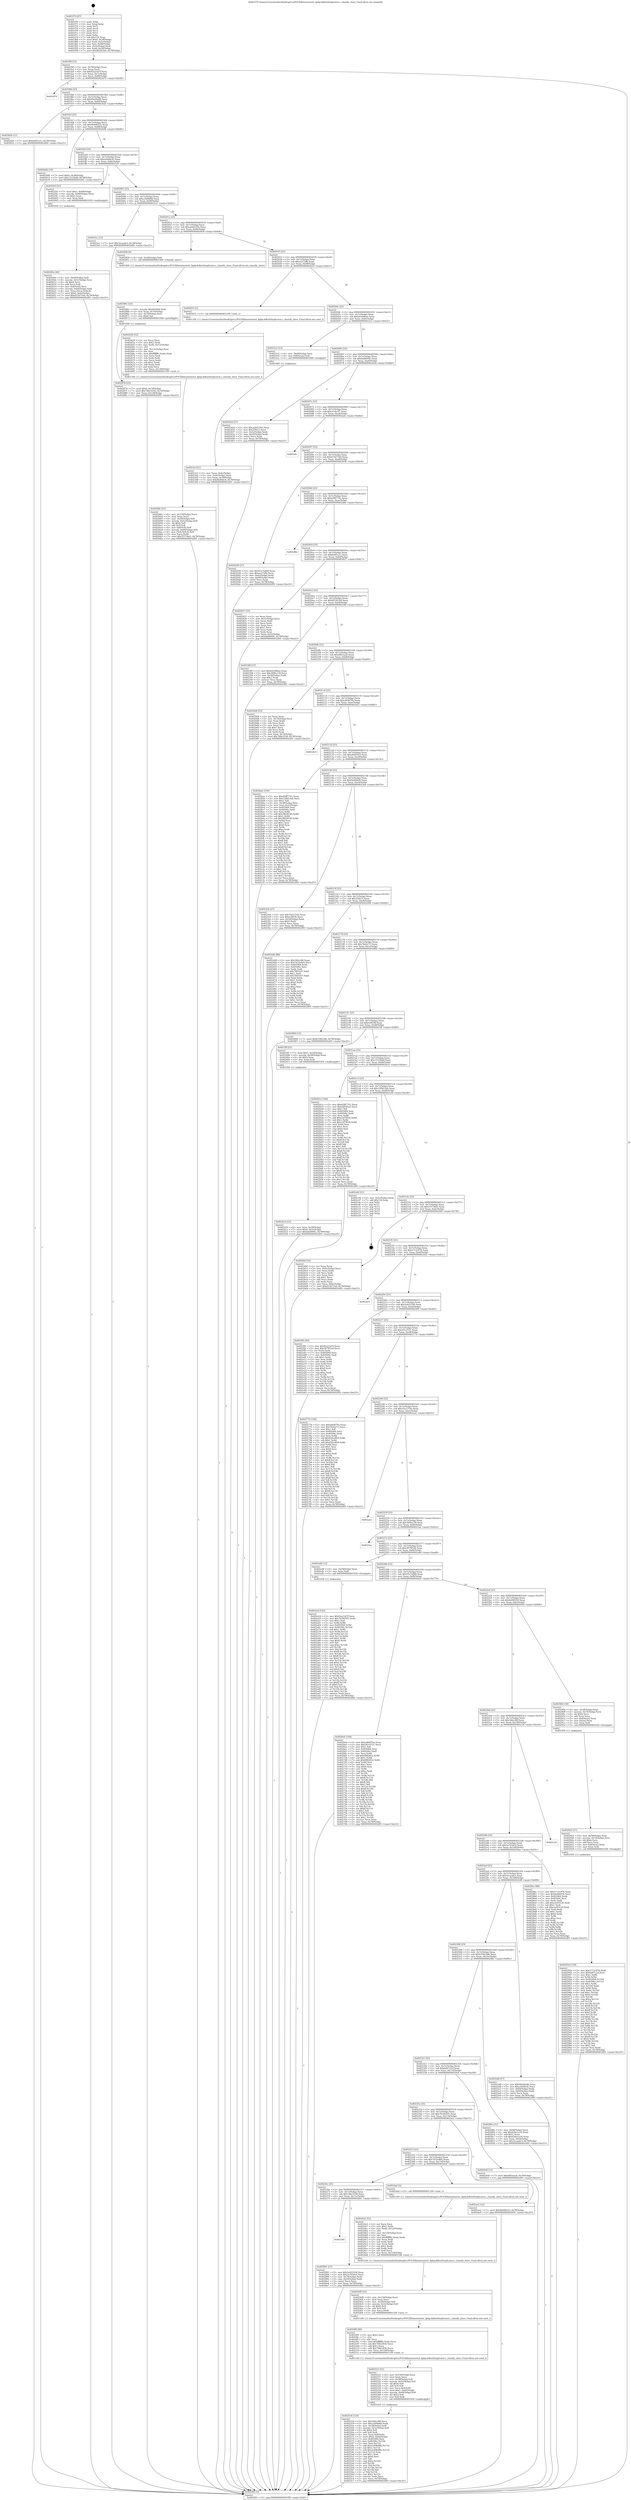 digraph "0x401f70" {
  label = "0x401f70 (/mnt/c/Users/mathe/Desktop/tcc/POCII/binaries/extr_kphp-kdbutilreplicator.c_classify_slave_Final-ollvm.out::main(0))"
  labelloc = "t"
  node[shape=record]

  Entry [label="",width=0.3,height=0.3,shape=circle,fillcolor=black,style=filled]
  "0x401f9f" [label="{
     0x401f9f [23]\l
     | [instrs]\l
     &nbsp;&nbsp;0x401f9f \<+3\>: mov -0x78(%rbp),%eax\l
     &nbsp;&nbsp;0x401fa2 \<+2\>: mov %eax,%ecx\l
     &nbsp;&nbsp;0x401fa4 \<+6\>: sub $0x92a23d7f,%ecx\l
     &nbsp;&nbsp;0x401faa \<+3\>: mov %eax,-0x7c(%rbp)\l
     &nbsp;&nbsp;0x401fad \<+3\>: mov %ecx,-0x80(%rbp)\l
     &nbsp;&nbsp;0x401fb0 \<+6\>: je 0000000000402d76 \<main+0xe06\>\l
  }"]
  "0x402d76" [label="{
     0x402d76\l
  }", style=dashed]
  "0x401fb6" [label="{
     0x401fb6 [25]\l
     | [instrs]\l
     &nbsp;&nbsp;0x401fb6 \<+5\>: jmp 0000000000401fbb \<main+0x4b\>\l
     &nbsp;&nbsp;0x401fbb \<+3\>: mov -0x7c(%rbp),%eax\l
     &nbsp;&nbsp;0x401fbe \<+5\>: sub $0x99e04a80,%eax\l
     &nbsp;&nbsp;0x401fc3 \<+6\>: mov %eax,-0x84(%rbp)\l
     &nbsp;&nbsp;0x401fc9 \<+6\>: je 000000000040282b \<main+0x8bb\>\l
  }"]
  Exit [label="",width=0.3,height=0.3,shape=circle,fillcolor=black,style=filled,peripheries=2]
  "0x40282b" [label="{
     0x40282b [12]\l
     | [instrs]\l
     &nbsp;&nbsp;0x40282b \<+7\>: movl $0xde8f1a1c,-0x78(%rbp)\l
     &nbsp;&nbsp;0x402832 \<+5\>: jmp 0000000000402d95 \<main+0xe25\>\l
  }"]
  "0x401fcf" [label="{
     0x401fcf [25]\l
     | [instrs]\l
     &nbsp;&nbsp;0x401fcf \<+5\>: jmp 0000000000401fd4 \<main+0x64\>\l
     &nbsp;&nbsp;0x401fd4 \<+3\>: mov -0x7c(%rbp),%eax\l
     &nbsp;&nbsp;0x401fd7 \<+5\>: sub $0x9b948255,%eax\l
     &nbsp;&nbsp;0x401fdc \<+6\>: mov %eax,-0x88(%rbp)\l
     &nbsp;&nbsp;0x401fe2 \<+6\>: je 0000000000402b0b \<main+0xb9b\>\l
  }"]
  "0x402a54" [label="{
     0x402a54 [142]\l
     | [instrs]\l
     &nbsp;&nbsp;0x402a54 \<+5\>: mov $0x92a23d7f,%ecx\l
     &nbsp;&nbsp;0x402a59 \<+5\>: mov $0x7b546591,%edx\l
     &nbsp;&nbsp;0x402a5e \<+3\>: mov $0x1,%sil\l
     &nbsp;&nbsp;0x402a61 \<+3\>: xor %r8d,%r8d\l
     &nbsp;&nbsp;0x402a64 \<+8\>: mov 0x405064,%r9d\l
     &nbsp;&nbsp;0x402a6c \<+8\>: mov 0x40506c,%r10d\l
     &nbsp;&nbsp;0x402a74 \<+4\>: sub $0x1,%r8d\l
     &nbsp;&nbsp;0x402a78 \<+3\>: mov %r9d,%r11d\l
     &nbsp;&nbsp;0x402a7b \<+3\>: add %r8d,%r11d\l
     &nbsp;&nbsp;0x402a7e \<+4\>: imul %r11d,%r9d\l
     &nbsp;&nbsp;0x402a82 \<+4\>: and $0x1,%r9d\l
     &nbsp;&nbsp;0x402a86 \<+4\>: cmp $0x0,%r9d\l
     &nbsp;&nbsp;0x402a8a \<+3\>: sete %bl\l
     &nbsp;&nbsp;0x402a8d \<+4\>: cmp $0xa,%r10d\l
     &nbsp;&nbsp;0x402a91 \<+4\>: setl %r14b\l
     &nbsp;&nbsp;0x402a95 \<+3\>: mov %bl,%r15b\l
     &nbsp;&nbsp;0x402a98 \<+4\>: xor $0xff,%r15b\l
     &nbsp;&nbsp;0x402a9c \<+3\>: mov %r14b,%r12b\l
     &nbsp;&nbsp;0x402a9f \<+4\>: xor $0xff,%r12b\l
     &nbsp;&nbsp;0x402aa3 \<+4\>: xor $0x0,%sil\l
     &nbsp;&nbsp;0x402aa7 \<+3\>: mov %r15b,%r13b\l
     &nbsp;&nbsp;0x402aaa \<+4\>: and $0x0,%r13b\l
     &nbsp;&nbsp;0x402aae \<+3\>: and %sil,%bl\l
     &nbsp;&nbsp;0x402ab1 \<+3\>: mov %r12b,%al\l
     &nbsp;&nbsp;0x402ab4 \<+2\>: and $0x0,%al\l
     &nbsp;&nbsp;0x402ab6 \<+3\>: and %sil,%r14b\l
     &nbsp;&nbsp;0x402ab9 \<+3\>: or %bl,%r13b\l
     &nbsp;&nbsp;0x402abc \<+3\>: or %r14b,%al\l
     &nbsp;&nbsp;0x402abf \<+3\>: xor %al,%r13b\l
     &nbsp;&nbsp;0x402ac2 \<+3\>: or %r12b,%r15b\l
     &nbsp;&nbsp;0x402ac5 \<+4\>: xor $0xff,%r15b\l
     &nbsp;&nbsp;0x402ac9 \<+4\>: or $0x0,%sil\l
     &nbsp;&nbsp;0x402acd \<+3\>: and %sil,%r15b\l
     &nbsp;&nbsp;0x402ad0 \<+3\>: or %r15b,%r13b\l
     &nbsp;&nbsp;0x402ad3 \<+4\>: test $0x1,%r13b\l
     &nbsp;&nbsp;0x402ad7 \<+3\>: cmovne %edx,%ecx\l
     &nbsp;&nbsp;0x402ada \<+3\>: mov %ecx,-0x78(%rbp)\l
     &nbsp;&nbsp;0x402add \<+5\>: jmp 0000000000402d95 \<main+0xe25\>\l
  }"]
  "0x402b0b" [label="{
     0x402b0b [19]\l
     | [instrs]\l
     &nbsp;&nbsp;0x402b0b \<+7\>: movl $0x0,-0x38(%rbp)\l
     &nbsp;&nbsp;0x402b12 \<+7\>: movl $0x12518a6f,-0x78(%rbp)\l
     &nbsp;&nbsp;0x402b19 \<+5\>: jmp 0000000000402d95 \<main+0xe25\>\l
  }"]
  "0x401fe8" [label="{
     0x401fe8 [25]\l
     | [instrs]\l
     &nbsp;&nbsp;0x401fe8 \<+5\>: jmp 0000000000401fed \<main+0x7d\>\l
     &nbsp;&nbsp;0x401fed \<+3\>: mov -0x7c(%rbp),%eax\l
     &nbsp;&nbsp;0x401ff0 \<+5\>: sub $0xa20d4cdc,%eax\l
     &nbsp;&nbsp;0x401ff5 \<+6\>: mov %eax,-0x8c(%rbp)\l
     &nbsp;&nbsp;0x401ffb \<+6\>: je 00000000004025f3 \<main+0x683\>\l
  }"]
  "0x40293d" [label="{
     0x40293d [139]\l
     | [instrs]\l
     &nbsp;&nbsp;0x40293d \<+5\>: mov $0x2712c978,%edx\l
     &nbsp;&nbsp;0x402942 \<+5\>: mov $0x6d47c2cf,%esi\l
     &nbsp;&nbsp;0x402947 \<+3\>: mov $0x1,%r8b\l
     &nbsp;&nbsp;0x40294a \<+3\>: xor %r9d,%r9d\l
     &nbsp;&nbsp;0x40294d \<+8\>: mov 0x405064,%r10d\l
     &nbsp;&nbsp;0x402955 \<+8\>: mov 0x40506c,%r11d\l
     &nbsp;&nbsp;0x40295d \<+4\>: sub $0x1,%r9d\l
     &nbsp;&nbsp;0x402961 \<+3\>: mov %r10d,%ebx\l
     &nbsp;&nbsp;0x402964 \<+3\>: add %r9d,%ebx\l
     &nbsp;&nbsp;0x402967 \<+4\>: imul %ebx,%r10d\l
     &nbsp;&nbsp;0x40296b \<+4\>: and $0x1,%r10d\l
     &nbsp;&nbsp;0x40296f \<+4\>: cmp $0x0,%r10d\l
     &nbsp;&nbsp;0x402973 \<+4\>: sete %r14b\l
     &nbsp;&nbsp;0x402977 \<+4\>: cmp $0xa,%r11d\l
     &nbsp;&nbsp;0x40297b \<+4\>: setl %r15b\l
     &nbsp;&nbsp;0x40297f \<+3\>: mov %r14b,%r12b\l
     &nbsp;&nbsp;0x402982 \<+4\>: xor $0xff,%r12b\l
     &nbsp;&nbsp;0x402986 \<+3\>: mov %r15b,%r13b\l
     &nbsp;&nbsp;0x402989 \<+4\>: xor $0xff,%r13b\l
     &nbsp;&nbsp;0x40298d \<+4\>: xor $0x0,%r8b\l
     &nbsp;&nbsp;0x402991 \<+3\>: mov %r12b,%al\l
     &nbsp;&nbsp;0x402994 \<+2\>: and $0x0,%al\l
     &nbsp;&nbsp;0x402996 \<+3\>: and %r8b,%r14b\l
     &nbsp;&nbsp;0x402999 \<+3\>: mov %r13b,%cl\l
     &nbsp;&nbsp;0x40299c \<+3\>: and $0x0,%cl\l
     &nbsp;&nbsp;0x40299f \<+3\>: and %r8b,%r15b\l
     &nbsp;&nbsp;0x4029a2 \<+3\>: or %r14b,%al\l
     &nbsp;&nbsp;0x4029a5 \<+3\>: or %r15b,%cl\l
     &nbsp;&nbsp;0x4029a8 \<+2\>: xor %cl,%al\l
     &nbsp;&nbsp;0x4029aa \<+3\>: or %r13b,%r12b\l
     &nbsp;&nbsp;0x4029ad \<+4\>: xor $0xff,%r12b\l
     &nbsp;&nbsp;0x4029b1 \<+4\>: or $0x0,%r8b\l
     &nbsp;&nbsp;0x4029b5 \<+3\>: and %r8b,%r12b\l
     &nbsp;&nbsp;0x4029b8 \<+3\>: or %r12b,%al\l
     &nbsp;&nbsp;0x4029bb \<+2\>: test $0x1,%al\l
     &nbsp;&nbsp;0x4029bd \<+3\>: cmovne %esi,%edx\l
     &nbsp;&nbsp;0x4029c0 \<+3\>: mov %edx,-0x78(%rbp)\l
     &nbsp;&nbsp;0x4029c3 \<+5\>: jmp 0000000000402d95 \<main+0xe25\>\l
  }"]
  "0x4025f3" [label="{
     0x4025f3 [23]\l
     | [instrs]\l
     &nbsp;&nbsp;0x4025f3 \<+7\>: movl $0x1,-0x68(%rbp)\l
     &nbsp;&nbsp;0x4025fa \<+4\>: movslq -0x68(%rbp),%rax\l
     &nbsp;&nbsp;0x4025fe \<+4\>: shl $0x2,%rax\l
     &nbsp;&nbsp;0x402602 \<+3\>: mov %rax,%rdi\l
     &nbsp;&nbsp;0x402605 \<+5\>: call 0000000000401050 \<malloc@plt\>\l
     | [calls]\l
     &nbsp;&nbsp;0x401050 \{1\} (unknown)\l
  }"]
  "0x402001" [label="{
     0x402001 [25]\l
     | [instrs]\l
     &nbsp;&nbsp;0x402001 \<+5\>: jmp 0000000000402006 \<main+0x96\>\l
     &nbsp;&nbsp;0x402006 \<+3\>: mov -0x7c(%rbp),%eax\l
     &nbsp;&nbsp;0x402009 \<+5\>: sub $0xa3d9b6fd,%eax\l
     &nbsp;&nbsp;0x40200e \<+6\>: mov %eax,-0x90(%rbp)\l
     &nbsp;&nbsp;0x402014 \<+6\>: je 00000000004025cc \<main+0x65c\>\l
  }"]
  "0x402922" [label="{
     0x402922 [27]\l
     | [instrs]\l
     &nbsp;&nbsp;0x402922 \<+4\>: mov -0x58(%rbp),%rax\l
     &nbsp;&nbsp;0x402926 \<+4\>: movslq -0x74(%rbp),%rcx\l
     &nbsp;&nbsp;0x40292a \<+4\>: shl $0x4,%rcx\l
     &nbsp;&nbsp;0x40292e \<+3\>: add %rcx,%rax\l
     &nbsp;&nbsp;0x402931 \<+4\>: mov 0x8(%rax),%rax\l
     &nbsp;&nbsp;0x402935 \<+3\>: mov %rax,%rdi\l
     &nbsp;&nbsp;0x402938 \<+5\>: call 0000000000401030 \<free@plt\>\l
     | [calls]\l
     &nbsp;&nbsp;0x401030 \{1\} (unknown)\l
  }"]
  "0x4025cc" [label="{
     0x4025cc [12]\l
     | [instrs]\l
     &nbsp;&nbsp;0x4025cc \<+7\>: movl $0x5ecaadc3,-0x78(%rbp)\l
     &nbsp;&nbsp;0x4025d3 \<+5\>: jmp 0000000000402d95 \<main+0xe25\>\l
  }"]
  "0x40201a" [label="{
     0x40201a [25]\l
     | [instrs]\l
     &nbsp;&nbsp;0x40201a \<+5\>: jmp 000000000040201f \<main+0xaf\>\l
     &nbsp;&nbsp;0x40201f \<+3\>: mov -0x7c(%rbp),%eax\l
     &nbsp;&nbsp;0x402022 \<+5\>: sub $0xaa0d1595,%eax\l
     &nbsp;&nbsp;0x402027 \<+6\>: mov %eax,-0x94(%rbp)\l
     &nbsp;&nbsp;0x40202d \<+6\>: je 0000000000402858 \<main+0x8e8\>\l
  }"]
  "0x402385" [label="{
     0x402385\l
  }", style=dashed]
  "0x402858" [label="{
     0x402858 [9]\l
     | [instrs]\l
     &nbsp;&nbsp;0x402858 \<+4\>: mov -0x58(%rbp),%rdi\l
     &nbsp;&nbsp;0x40285c \<+5\>: call 0000000000401400 \<classify_slave\>\l
     | [calls]\l
     &nbsp;&nbsp;0x401400 \{1\} (/mnt/c/Users/mathe/Desktop/tcc/POCII/binaries/extr_kphp-kdbutilreplicator.c_classify_slave_Final-ollvm.out::classify_slave)\l
  }"]
  "0x402033" [label="{
     0x402033 [25]\l
     | [instrs]\l
     &nbsp;&nbsp;0x402033 \<+5\>: jmp 0000000000402038 \<main+0xc8\>\l
     &nbsp;&nbsp;0x402038 \<+3\>: mov -0x7c(%rbp),%eax\l
     &nbsp;&nbsp;0x40203b \<+5\>: sub $0xaa272ffa,%eax\l
     &nbsp;&nbsp;0x402040 \<+6\>: mov %eax,-0x98(%rbp)\l
     &nbsp;&nbsp;0x402046 \<+6\>: je 0000000000402653 \<main+0x6e3\>\l
  }"]
  "0x402891" [label="{
     0x402891 [27]\l
     | [instrs]\l
     &nbsp;&nbsp;0x402891 \<+5\>: mov $0x2ed22104,%eax\l
     &nbsp;&nbsp;0x402896 \<+5\>: mov $0x5a703d16,%ecx\l
     &nbsp;&nbsp;0x40289b \<+3\>: mov -0x74(%rbp),%edx\l
     &nbsp;&nbsp;0x40289e \<+3\>: cmp -0x50(%rbp),%edx\l
     &nbsp;&nbsp;0x4028a1 \<+3\>: cmovl %ecx,%eax\l
     &nbsp;&nbsp;0x4028a4 \<+3\>: mov %eax,-0x78(%rbp)\l
     &nbsp;&nbsp;0x4028a7 \<+5\>: jmp 0000000000402d95 \<main+0xe25\>\l
  }"]
  "0x402653" [label="{
     0x402653 [5]\l
     | [instrs]\l
     &nbsp;&nbsp;0x402653 \<+5\>: call 0000000000401160 \<next_i\>\l
     | [calls]\l
     &nbsp;&nbsp;0x401160 \{1\} (/mnt/c/Users/mathe/Desktop/tcc/POCII/binaries/extr_kphp-kdbutilreplicator.c_classify_slave_Final-ollvm.out::next_i)\l
  }"]
  "0x40204c" [label="{
     0x40204c [25]\l
     | [instrs]\l
     &nbsp;&nbsp;0x40204c \<+5\>: jmp 0000000000402051 \<main+0xe1\>\l
     &nbsp;&nbsp;0x402051 \<+3\>: mov -0x7c(%rbp),%eax\l
     &nbsp;&nbsp;0x402054 \<+5\>: sub $0xb4160bae,%eax\l
     &nbsp;&nbsp;0x402059 \<+6\>: mov %eax,-0x9c(%rbp)\l
     &nbsp;&nbsp;0x40205f \<+6\>: je 00000000004023c2 \<main+0x452\>\l
  }"]
  "0x402878" [label="{
     0x402878 [25]\l
     | [instrs]\l
     &nbsp;&nbsp;0x402878 \<+7\>: movl $0x0,-0x74(%rbp)\l
     &nbsp;&nbsp;0x40287f \<+7\>: movl $0x7d6e3258,-0x78(%rbp)\l
     &nbsp;&nbsp;0x402886 \<+6\>: mov %eax,-0x134(%rbp)\l
     &nbsp;&nbsp;0x40288c \<+5\>: jmp 0000000000402d95 \<main+0xe25\>\l
  }"]
  "0x4023c2" [label="{
     0x4023c2 [13]\l
     | [instrs]\l
     &nbsp;&nbsp;0x4023c2 \<+4\>: mov -0x48(%rbp),%rax\l
     &nbsp;&nbsp;0x4023c6 \<+4\>: mov 0x8(%rax),%rdi\l
     &nbsp;&nbsp;0x4023ca \<+5\>: call 0000000000401060 \<atoi@plt\>\l
     | [calls]\l
     &nbsp;&nbsp;0x401060 \{1\} (unknown)\l
  }"]
  "0x402065" [label="{
     0x402065 [25]\l
     | [instrs]\l
     &nbsp;&nbsp;0x402065 \<+5\>: jmp 000000000040206a \<main+0xfa\>\l
     &nbsp;&nbsp;0x40206a \<+3\>: mov -0x7c(%rbp),%eax\l
     &nbsp;&nbsp;0x40206d \<+5\>: sub $0xbdd400fc,%eax\l
     &nbsp;&nbsp;0x402072 \<+6\>: mov %eax,-0xa0(%rbp)\l
     &nbsp;&nbsp;0x402078 \<+6\>: je 000000000040242d \<main+0x4bd\>\l
  }"]
  "0x402861" [label="{
     0x402861 [23]\l
     | [instrs]\l
     &nbsp;&nbsp;0x402861 \<+10\>: movabs $0x4030b6,%rdi\l
     &nbsp;&nbsp;0x40286b \<+3\>: mov %eax,-0x70(%rbp)\l
     &nbsp;&nbsp;0x40286e \<+3\>: mov -0x70(%rbp),%esi\l
     &nbsp;&nbsp;0x402871 \<+2\>: mov $0x0,%al\l
     &nbsp;&nbsp;0x402873 \<+5\>: call 0000000000401040 \<printf@plt\>\l
     | [calls]\l
     &nbsp;&nbsp;0x401040 \{1\} (unknown)\l
  }"]
  "0x40242d" [label="{
     0x40242d [27]\l
     | [instrs]\l
     &nbsp;&nbsp;0x40242d \<+5\>: mov $0xaa0d1595,%eax\l
     &nbsp;&nbsp;0x402432 \<+5\>: mov $0x2f3b15,%ecx\l
     &nbsp;&nbsp;0x402437 \<+3\>: mov -0x5c(%rbp),%edx\l
     &nbsp;&nbsp;0x40243a \<+3\>: cmp -0x50(%rbp),%edx\l
     &nbsp;&nbsp;0x40243d \<+3\>: cmovl %ecx,%eax\l
     &nbsp;&nbsp;0x402440 \<+3\>: mov %eax,-0x78(%rbp)\l
     &nbsp;&nbsp;0x402443 \<+5\>: jmp 0000000000402d95 \<main+0xe25\>\l
  }"]
  "0x40207e" [label="{
     0x40207e [25]\l
     | [instrs]\l
     &nbsp;&nbsp;0x40207e \<+5\>: jmp 0000000000402083 \<main+0x113\>\l
     &nbsp;&nbsp;0x402083 \<+3\>: mov -0x7c(%rbp),%eax\l
     &nbsp;&nbsp;0x402086 \<+5\>: sub $0xce16ccf7,%eax\l
     &nbsp;&nbsp;0x40208b \<+6\>: mov %eax,-0xa4(%rbp)\l
     &nbsp;&nbsp;0x402091 \<+6\>: je 0000000000402afa \<main+0xb8a\>\l
  }"]
  "0x40268c" [label="{
     0x40268c [51]\l
     | [instrs]\l
     &nbsp;&nbsp;0x40268c \<+6\>: mov -0x130(%rbp),%ecx\l
     &nbsp;&nbsp;0x402692 \<+3\>: imul %eax,%ecx\l
     &nbsp;&nbsp;0x402695 \<+4\>: mov -0x58(%rbp),%r8\l
     &nbsp;&nbsp;0x402699 \<+4\>: movslq -0x5c(%rbp),%r9\l
     &nbsp;&nbsp;0x40269d \<+4\>: shl $0x4,%r9\l
     &nbsp;&nbsp;0x4026a1 \<+3\>: add %r9,%r8\l
     &nbsp;&nbsp;0x4026a4 \<+4\>: mov 0x8(%r8),%r8\l
     &nbsp;&nbsp;0x4026a8 \<+4\>: movslq -0x64(%rbp),%r9\l
     &nbsp;&nbsp;0x4026ac \<+4\>: mov (%r8,%r9,8),%r8\l
     &nbsp;&nbsp;0x4026b0 \<+3\>: mov %ecx,(%r8)\l
     &nbsp;&nbsp;0x4026b3 \<+7\>: movl $0x1f373bd1,-0x78(%rbp)\l
     &nbsp;&nbsp;0x4026ba \<+5\>: jmp 0000000000402d95 \<main+0xe25\>\l
  }"]
  "0x402afa" [label="{
     0x402afa\l
  }", style=dashed]
  "0x402097" [label="{
     0x402097 [25]\l
     | [instrs]\l
     &nbsp;&nbsp;0x402097 \<+5\>: jmp 000000000040209c \<main+0x12c\>\l
     &nbsp;&nbsp;0x40209c \<+3\>: mov -0x7c(%rbp),%eax\l
     &nbsp;&nbsp;0x40209f \<+5\>: sub $0xd15b716d,%eax\l
     &nbsp;&nbsp;0x4020a4 \<+6\>: mov %eax,-0xa8(%rbp)\l
     &nbsp;&nbsp;0x4020aa \<+6\>: je 0000000000402638 \<main+0x6c8\>\l
  }"]
  "0x402658" [label="{
     0x402658 [52]\l
     | [instrs]\l
     &nbsp;&nbsp;0x402658 \<+2\>: xor %ecx,%ecx\l
     &nbsp;&nbsp;0x40265a \<+5\>: mov $0x2,%edx\l
     &nbsp;&nbsp;0x40265f \<+6\>: mov %edx,-0x12c(%rbp)\l
     &nbsp;&nbsp;0x402665 \<+1\>: cltd\l
     &nbsp;&nbsp;0x402666 \<+6\>: mov -0x12c(%rbp),%esi\l
     &nbsp;&nbsp;0x40266c \<+2\>: idiv %esi\l
     &nbsp;&nbsp;0x40266e \<+6\>: imul $0xfffffffe,%edx,%edx\l
     &nbsp;&nbsp;0x402674 \<+2\>: mov %ecx,%edi\l
     &nbsp;&nbsp;0x402676 \<+2\>: sub %edx,%edi\l
     &nbsp;&nbsp;0x402678 \<+2\>: mov %ecx,%edx\l
     &nbsp;&nbsp;0x40267a \<+3\>: sub $0x1,%edx\l
     &nbsp;&nbsp;0x40267d \<+2\>: add %edx,%edi\l
     &nbsp;&nbsp;0x40267f \<+2\>: sub %edi,%ecx\l
     &nbsp;&nbsp;0x402681 \<+6\>: mov %ecx,-0x130(%rbp)\l
     &nbsp;&nbsp;0x402687 \<+5\>: call 0000000000401160 \<next_i\>\l
     | [calls]\l
     &nbsp;&nbsp;0x401160 \{1\} (/mnt/c/Users/mathe/Desktop/tcc/POCII/binaries/extr_kphp-kdbutilreplicator.c_classify_slave_Final-ollvm.out::next_i)\l
  }"]
  "0x402638" [label="{
     0x402638 [27]\l
     | [instrs]\l
     &nbsp;&nbsp;0x402638 \<+5\>: mov $0x45e7a0b8,%eax\l
     &nbsp;&nbsp;0x40263d \<+5\>: mov $0xaa272ffa,%ecx\l
     &nbsp;&nbsp;0x402642 \<+3\>: mov -0x6c(%rbp),%edx\l
     &nbsp;&nbsp;0x402645 \<+3\>: cmp -0x68(%rbp),%edx\l
     &nbsp;&nbsp;0x402648 \<+3\>: cmovl %ecx,%eax\l
     &nbsp;&nbsp;0x40264b \<+3\>: mov %eax,-0x78(%rbp)\l
     &nbsp;&nbsp;0x40264e \<+5\>: jmp 0000000000402d95 \<main+0xe25\>\l
  }"]
  "0x4020b0" [label="{
     0x4020b0 [25]\l
     | [instrs]\l
     &nbsp;&nbsp;0x4020b0 \<+5\>: jmp 00000000004020b5 \<main+0x145\>\l
     &nbsp;&nbsp;0x4020b5 \<+3\>: mov -0x7c(%rbp),%eax\l
     &nbsp;&nbsp;0x4020b8 \<+5\>: sub $0xd2f87741,%eax\l
     &nbsp;&nbsp;0x4020bd \<+6\>: mov %eax,-0xac(%rbp)\l
     &nbsp;&nbsp;0x4020c3 \<+6\>: je 0000000000402d8e \<main+0xe1e\>\l
  }"]
  "0x40260a" [label="{
     0x40260a [46]\l
     | [instrs]\l
     &nbsp;&nbsp;0x40260a \<+4\>: mov -0x58(%rbp),%rdi\l
     &nbsp;&nbsp;0x40260e \<+4\>: movslq -0x5c(%rbp),%rcx\l
     &nbsp;&nbsp;0x402612 \<+4\>: shl $0x4,%rcx\l
     &nbsp;&nbsp;0x402616 \<+3\>: add %rcx,%rdi\l
     &nbsp;&nbsp;0x402619 \<+4\>: mov 0x8(%rdi),%rcx\l
     &nbsp;&nbsp;0x40261d \<+4\>: movslq -0x64(%rbp),%rdi\l
     &nbsp;&nbsp;0x402621 \<+4\>: mov %rax,(%rcx,%rdi,8)\l
     &nbsp;&nbsp;0x402625 \<+7\>: movl $0x0,-0x6c(%rbp)\l
     &nbsp;&nbsp;0x40262c \<+7\>: movl $0xd15b716d,-0x78(%rbp)\l
     &nbsp;&nbsp;0x402633 \<+5\>: jmp 0000000000402d95 \<main+0xe25\>\l
  }"]
  "0x402d8e" [label="{
     0x402d8e\l
  }", style=dashed]
  "0x4020c9" [label="{
     0x4020c9 [25]\l
     | [instrs]\l
     &nbsp;&nbsp;0x4020c9 \<+5\>: jmp 00000000004020ce \<main+0x15e\>\l
     &nbsp;&nbsp;0x4020ce \<+3\>: mov -0x7c(%rbp),%eax\l
     &nbsp;&nbsp;0x4020d1 \<+5\>: sub $0xde8f1a1c,%eax\l
     &nbsp;&nbsp;0x4020d6 \<+6\>: mov %eax,-0xb0(%rbp)\l
     &nbsp;&nbsp;0x4020dc \<+6\>: je 0000000000402837 \<main+0x8c7\>\l
  }"]
  "0x402554" [label="{
     0x402554 [120]\l
     | [instrs]\l
     &nbsp;&nbsp;0x402554 \<+5\>: mov $0x546ccfbf,%ecx\l
     &nbsp;&nbsp;0x402559 \<+5\>: mov $0xa3d9b6fd,%edx\l
     &nbsp;&nbsp;0x40255e \<+4\>: mov -0x58(%rbp),%rdi\l
     &nbsp;&nbsp;0x402562 \<+4\>: movslq -0x5c(%rbp),%r8\l
     &nbsp;&nbsp;0x402566 \<+4\>: shl $0x4,%r8\l
     &nbsp;&nbsp;0x40256a \<+3\>: add %r8,%rdi\l
     &nbsp;&nbsp;0x40256d \<+4\>: mov %rax,0x8(%rdi)\l
     &nbsp;&nbsp;0x402571 \<+7\>: movl $0x0,-0x64(%rbp)\l
     &nbsp;&nbsp;0x402578 \<+7\>: mov 0x405064,%esi\l
     &nbsp;&nbsp;0x40257f \<+8\>: mov 0x40506c,%r10d\l
     &nbsp;&nbsp;0x402587 \<+3\>: mov %esi,%r11d\l
     &nbsp;&nbsp;0x40258a \<+7\>: add $0xe249bd86,%r11d\l
     &nbsp;&nbsp;0x402591 \<+4\>: sub $0x1,%r11d\l
     &nbsp;&nbsp;0x402595 \<+7\>: sub $0xe249bd86,%r11d\l
     &nbsp;&nbsp;0x40259c \<+4\>: imul %r11d,%esi\l
     &nbsp;&nbsp;0x4025a0 \<+3\>: and $0x1,%esi\l
     &nbsp;&nbsp;0x4025a3 \<+3\>: cmp $0x0,%esi\l
     &nbsp;&nbsp;0x4025a6 \<+3\>: sete %bl\l
     &nbsp;&nbsp;0x4025a9 \<+4\>: cmp $0xa,%r10d\l
     &nbsp;&nbsp;0x4025ad \<+4\>: setl %r14b\l
     &nbsp;&nbsp;0x4025b1 \<+3\>: mov %bl,%r15b\l
     &nbsp;&nbsp;0x4025b4 \<+3\>: and %r14b,%r15b\l
     &nbsp;&nbsp;0x4025b7 \<+3\>: xor %r14b,%bl\l
     &nbsp;&nbsp;0x4025ba \<+3\>: or %bl,%r15b\l
     &nbsp;&nbsp;0x4025bd \<+4\>: test $0x1,%r15b\l
     &nbsp;&nbsp;0x4025c1 \<+3\>: cmovne %edx,%ecx\l
     &nbsp;&nbsp;0x4025c4 \<+3\>: mov %ecx,-0x78(%rbp)\l
     &nbsp;&nbsp;0x4025c7 \<+5\>: jmp 0000000000402d95 \<main+0xe25\>\l
  }"]
  "0x402837" [label="{
     0x402837 [33]\l
     | [instrs]\l
     &nbsp;&nbsp;0x402837 \<+2\>: xor %eax,%eax\l
     &nbsp;&nbsp;0x402839 \<+3\>: mov -0x5c(%rbp),%ecx\l
     &nbsp;&nbsp;0x40283c \<+2\>: mov %eax,%edx\l
     &nbsp;&nbsp;0x40283e \<+2\>: sub %ecx,%edx\l
     &nbsp;&nbsp;0x402840 \<+2\>: mov %eax,%ecx\l
     &nbsp;&nbsp;0x402842 \<+3\>: sub $0x1,%ecx\l
     &nbsp;&nbsp;0x402845 \<+2\>: add %ecx,%edx\l
     &nbsp;&nbsp;0x402847 \<+2\>: sub %edx,%eax\l
     &nbsp;&nbsp;0x402849 \<+3\>: mov %eax,-0x5c(%rbp)\l
     &nbsp;&nbsp;0x40284c \<+7\>: movl $0xbdd400fc,-0x78(%rbp)\l
     &nbsp;&nbsp;0x402853 \<+5\>: jmp 0000000000402d95 \<main+0xe25\>\l
  }"]
  "0x4020e2" [label="{
     0x4020e2 [25]\l
     | [instrs]\l
     &nbsp;&nbsp;0x4020e2 \<+5\>: jmp 00000000004020e7 \<main+0x177\>\l
     &nbsp;&nbsp;0x4020e7 \<+3\>: mov -0x7c(%rbp),%eax\l
     &nbsp;&nbsp;0x4020ea \<+5\>: sub $0xdf2261b4,%eax\l
     &nbsp;&nbsp;0x4020ef \<+6\>: mov %eax,-0xb4(%rbp)\l
     &nbsp;&nbsp;0x4020f5 \<+6\>: je 000000000040238f \<main+0x41f\>\l
  }"]
  "0x402521" [label="{
     0x402521 [51]\l
     | [instrs]\l
     &nbsp;&nbsp;0x402521 \<+6\>: mov -0x128(%rbp),%ecx\l
     &nbsp;&nbsp;0x402527 \<+3\>: imul %eax,%ecx\l
     &nbsp;&nbsp;0x40252a \<+4\>: mov -0x58(%rbp),%r8\l
     &nbsp;&nbsp;0x40252e \<+4\>: movslq -0x5c(%rbp),%r9\l
     &nbsp;&nbsp;0x402532 \<+4\>: shl $0x4,%r9\l
     &nbsp;&nbsp;0x402536 \<+3\>: add %r9,%r8\l
     &nbsp;&nbsp;0x402539 \<+4\>: mov %ecx,0x4(%r8)\l
     &nbsp;&nbsp;0x40253d \<+7\>: movl $0x1,-0x60(%rbp)\l
     &nbsp;&nbsp;0x402544 \<+4\>: movslq -0x60(%rbp),%r8\l
     &nbsp;&nbsp;0x402548 \<+4\>: shl $0x3,%r8\l
     &nbsp;&nbsp;0x40254c \<+3\>: mov %r8,%rdi\l
     &nbsp;&nbsp;0x40254f \<+5\>: call 0000000000401050 \<malloc@plt\>\l
     | [calls]\l
     &nbsp;&nbsp;0x401050 \{1\} (unknown)\l
  }"]
  "0x40238f" [label="{
     0x40238f [27]\l
     | [instrs]\l
     &nbsp;&nbsp;0x40238f \<+5\>: mov $0xb4160bae,%eax\l
     &nbsp;&nbsp;0x402394 \<+5\>: mov $0x36f9a139,%ecx\l
     &nbsp;&nbsp;0x402399 \<+3\>: mov -0x34(%rbp),%edx\l
     &nbsp;&nbsp;0x40239c \<+3\>: cmp $0x2,%edx\l
     &nbsp;&nbsp;0x40239f \<+3\>: cmovne %ecx,%eax\l
     &nbsp;&nbsp;0x4023a2 \<+3\>: mov %eax,-0x78(%rbp)\l
     &nbsp;&nbsp;0x4023a5 \<+5\>: jmp 0000000000402d95 \<main+0xe25\>\l
  }"]
  "0x4020fb" [label="{
     0x4020fb [25]\l
     | [instrs]\l
     &nbsp;&nbsp;0x4020fb \<+5\>: jmp 0000000000402100 \<main+0x190\>\l
     &nbsp;&nbsp;0x402100 \<+3\>: mov -0x7c(%rbp),%eax\l
     &nbsp;&nbsp;0x402103 \<+5\>: sub $0xdf45eacb,%eax\l
     &nbsp;&nbsp;0x402108 \<+6\>: mov %eax,-0xb8(%rbp)\l
     &nbsp;&nbsp;0x40210e \<+6\>: je 00000000004029d4 \<main+0xa64\>\l
  }"]
  "0x402d95" [label="{
     0x402d95 [5]\l
     | [instrs]\l
     &nbsp;&nbsp;0x402d95 \<+5\>: jmp 0000000000401f9f \<main+0x2f\>\l
  }"]
  "0x401f70" [label="{
     0x401f70 [47]\l
     | [instrs]\l
     &nbsp;&nbsp;0x401f70 \<+1\>: push %rbp\l
     &nbsp;&nbsp;0x401f71 \<+3\>: mov %rsp,%rbp\l
     &nbsp;&nbsp;0x401f74 \<+2\>: push %r15\l
     &nbsp;&nbsp;0x401f76 \<+2\>: push %r14\l
     &nbsp;&nbsp;0x401f78 \<+2\>: push %r13\l
     &nbsp;&nbsp;0x401f7a \<+2\>: push %r12\l
     &nbsp;&nbsp;0x401f7c \<+1\>: push %rbx\l
     &nbsp;&nbsp;0x401f7d \<+7\>: sub $0x118,%rsp\l
     &nbsp;&nbsp;0x401f84 \<+7\>: movl $0x0,-0x38(%rbp)\l
     &nbsp;&nbsp;0x401f8b \<+3\>: mov %edi,-0x3c(%rbp)\l
     &nbsp;&nbsp;0x401f8e \<+4\>: mov %rsi,-0x48(%rbp)\l
     &nbsp;&nbsp;0x401f92 \<+3\>: mov -0x3c(%rbp),%edi\l
     &nbsp;&nbsp;0x401f95 \<+3\>: mov %edi,-0x34(%rbp)\l
     &nbsp;&nbsp;0x401f98 \<+7\>: movl $0xdf2261b4,-0x78(%rbp)\l
  }"]
  "0x4023cf" [label="{
     0x4023cf [21]\l
     | [instrs]\l
     &nbsp;&nbsp;0x4023cf \<+3\>: mov %eax,-0x4c(%rbp)\l
     &nbsp;&nbsp;0x4023d2 \<+3\>: mov -0x4c(%rbp),%eax\l
     &nbsp;&nbsp;0x4023d5 \<+3\>: mov %eax,-0x30(%rbp)\l
     &nbsp;&nbsp;0x4023d8 \<+7\>: movl $0xf4e84dc8,-0x78(%rbp)\l
     &nbsp;&nbsp;0x4023df \<+5\>: jmp 0000000000402d95 \<main+0xe25\>\l
  }"]
  "0x4024f9" [label="{
     0x4024f9 [40]\l
     | [instrs]\l
     &nbsp;&nbsp;0x4024f9 \<+5\>: mov $0x2,%ecx\l
     &nbsp;&nbsp;0x4024fe \<+1\>: cltd\l
     &nbsp;&nbsp;0x4024ff \<+2\>: idiv %ecx\l
     &nbsp;&nbsp;0x402501 \<+6\>: imul $0xfffffffe,%edx,%ecx\l
     &nbsp;&nbsp;0x402507 \<+6\>: sub $0x768e5836,%ecx\l
     &nbsp;&nbsp;0x40250d \<+3\>: add $0x1,%ecx\l
     &nbsp;&nbsp;0x402510 \<+6\>: add $0x768e5836,%ecx\l
     &nbsp;&nbsp;0x402516 \<+6\>: mov %ecx,-0x128(%rbp)\l
     &nbsp;&nbsp;0x40251c \<+5\>: call 0000000000401160 \<next_i\>\l
     | [calls]\l
     &nbsp;&nbsp;0x401160 \{1\} (/mnt/c/Users/mathe/Desktop/tcc/POCII/binaries/extr_kphp-kdbutilreplicator.c_classify_slave_Final-ollvm.out::next_i)\l
  }"]
  "0x4029d4" [label="{
     0x4029d4 [33]\l
     | [instrs]\l
     &nbsp;&nbsp;0x4029d4 \<+2\>: xor %eax,%eax\l
     &nbsp;&nbsp;0x4029d6 \<+3\>: mov -0x74(%rbp),%ecx\l
     &nbsp;&nbsp;0x4029d9 \<+2\>: mov %eax,%edx\l
     &nbsp;&nbsp;0x4029db \<+2\>: sub %ecx,%edx\l
     &nbsp;&nbsp;0x4029dd \<+2\>: mov %eax,%ecx\l
     &nbsp;&nbsp;0x4029df \<+3\>: sub $0x1,%ecx\l
     &nbsp;&nbsp;0x4029e2 \<+2\>: add %ecx,%edx\l
     &nbsp;&nbsp;0x4029e4 \<+2\>: sub %edx,%eax\l
     &nbsp;&nbsp;0x4029e6 \<+3\>: mov %eax,-0x74(%rbp)\l
     &nbsp;&nbsp;0x4029e9 \<+7\>: movl $0x7d6e3258,-0x78(%rbp)\l
     &nbsp;&nbsp;0x4029f0 \<+5\>: jmp 0000000000402d95 \<main+0xe25\>\l
  }"]
  "0x402114" [label="{
     0x402114 [25]\l
     | [instrs]\l
     &nbsp;&nbsp;0x402114 \<+5\>: jmp 0000000000402119 \<main+0x1a9\>\l
     &nbsp;&nbsp;0x402119 \<+3\>: mov -0x7c(%rbp),%eax\l
     &nbsp;&nbsp;0x40211c \<+5\>: sub $0xeb64f79a,%eax\l
     &nbsp;&nbsp;0x402121 \<+6\>: mov %eax,-0xbc(%rbp)\l
     &nbsp;&nbsp;0x402127 \<+6\>: je 0000000000402d25 \<main+0xdb5\>\l
  }"]
  "0x4024d9" [label="{
     0x4024d9 [32]\l
     | [instrs]\l
     &nbsp;&nbsp;0x4024d9 \<+6\>: mov -0x124(%rbp),%ecx\l
     &nbsp;&nbsp;0x4024df \<+3\>: imul %eax,%ecx\l
     &nbsp;&nbsp;0x4024e2 \<+4\>: mov -0x58(%rbp),%r8\l
     &nbsp;&nbsp;0x4024e6 \<+4\>: movslq -0x5c(%rbp),%r9\l
     &nbsp;&nbsp;0x4024ea \<+4\>: shl $0x4,%r9\l
     &nbsp;&nbsp;0x4024ee \<+3\>: add %r9,%r8\l
     &nbsp;&nbsp;0x4024f1 \<+3\>: mov %ecx,(%r8)\l
     &nbsp;&nbsp;0x4024f4 \<+5\>: call 0000000000401160 \<next_i\>\l
     | [calls]\l
     &nbsp;&nbsp;0x401160 \{1\} (/mnt/c/Users/mathe/Desktop/tcc/POCII/binaries/extr_kphp-kdbutilreplicator.c_classify_slave_Final-ollvm.out::next_i)\l
  }"]
  "0x402d25" [label="{
     0x402d25\l
  }", style=dashed]
  "0x40212d" [label="{
     0x40212d [25]\l
     | [instrs]\l
     &nbsp;&nbsp;0x40212d \<+5\>: jmp 0000000000402132 \<main+0x1c2\>\l
     &nbsp;&nbsp;0x402132 \<+3\>: mov -0x7c(%rbp),%eax\l
     &nbsp;&nbsp;0x402135 \<+5\>: sub $0xebf505a3,%eax\l
     &nbsp;&nbsp;0x40213a \<+6\>: mov %eax,-0xc0(%rbp)\l
     &nbsp;&nbsp;0x402140 \<+6\>: je 0000000000402bae \<main+0xc3e\>\l
  }"]
  "0x4024a5" [label="{
     0x4024a5 [52]\l
     | [instrs]\l
     &nbsp;&nbsp;0x4024a5 \<+2\>: xor %ecx,%ecx\l
     &nbsp;&nbsp;0x4024a7 \<+5\>: mov $0x2,%edx\l
     &nbsp;&nbsp;0x4024ac \<+6\>: mov %edx,-0x120(%rbp)\l
     &nbsp;&nbsp;0x4024b2 \<+1\>: cltd\l
     &nbsp;&nbsp;0x4024b3 \<+6\>: mov -0x120(%rbp),%esi\l
     &nbsp;&nbsp;0x4024b9 \<+2\>: idiv %esi\l
     &nbsp;&nbsp;0x4024bb \<+6\>: imul $0xfffffffe,%edx,%edx\l
     &nbsp;&nbsp;0x4024c1 \<+2\>: mov %ecx,%edi\l
     &nbsp;&nbsp;0x4024c3 \<+2\>: sub %edx,%edi\l
     &nbsp;&nbsp;0x4024c5 \<+2\>: mov %ecx,%edx\l
     &nbsp;&nbsp;0x4024c7 \<+3\>: sub $0x1,%edx\l
     &nbsp;&nbsp;0x4024ca \<+2\>: add %edx,%edi\l
     &nbsp;&nbsp;0x4024cc \<+2\>: sub %edi,%ecx\l
     &nbsp;&nbsp;0x4024ce \<+6\>: mov %ecx,-0x124(%rbp)\l
     &nbsp;&nbsp;0x4024d4 \<+5\>: call 0000000000401160 \<next_i\>\l
     | [calls]\l
     &nbsp;&nbsp;0x401160 \{1\} (/mnt/c/Users/mathe/Desktop/tcc/POCII/binaries/extr_kphp-kdbutilreplicator.c_classify_slave_Final-ollvm.out::next_i)\l
  }"]
  "0x402bae" [label="{
     0x402bae [150]\l
     | [instrs]\l
     &nbsp;&nbsp;0x402bae \<+5\>: mov $0xd2f87741,%eax\l
     &nbsp;&nbsp;0x402bb3 \<+5\>: mov $0x128b53a6,%ecx\l
     &nbsp;&nbsp;0x402bb8 \<+2\>: mov $0x1,%dl\l
     &nbsp;&nbsp;0x402bba \<+3\>: mov -0x38(%rbp),%esi\l
     &nbsp;&nbsp;0x402bbd \<+3\>: mov %esi,-0x2c(%rbp)\l
     &nbsp;&nbsp;0x402bc0 \<+7\>: mov 0x405064,%esi\l
     &nbsp;&nbsp;0x402bc7 \<+7\>: mov 0x40506c,%edi\l
     &nbsp;&nbsp;0x402bce \<+3\>: mov %esi,%r8d\l
     &nbsp;&nbsp;0x402bd1 \<+7\>: add $0x3f628140,%r8d\l
     &nbsp;&nbsp;0x402bd8 \<+4\>: sub $0x1,%r8d\l
     &nbsp;&nbsp;0x402bdc \<+7\>: sub $0x3f628140,%r8d\l
     &nbsp;&nbsp;0x402be3 \<+4\>: imul %r8d,%esi\l
     &nbsp;&nbsp;0x402be7 \<+3\>: and $0x1,%esi\l
     &nbsp;&nbsp;0x402bea \<+3\>: cmp $0x0,%esi\l
     &nbsp;&nbsp;0x402bed \<+4\>: sete %r9b\l
     &nbsp;&nbsp;0x402bf1 \<+3\>: cmp $0xa,%edi\l
     &nbsp;&nbsp;0x402bf4 \<+4\>: setl %r10b\l
     &nbsp;&nbsp;0x402bf8 \<+3\>: mov %r9b,%r11b\l
     &nbsp;&nbsp;0x402bfb \<+4\>: xor $0xff,%r11b\l
     &nbsp;&nbsp;0x402bff \<+3\>: mov %r10b,%bl\l
     &nbsp;&nbsp;0x402c02 \<+3\>: xor $0xff,%bl\l
     &nbsp;&nbsp;0x402c05 \<+3\>: xor $0x1,%dl\l
     &nbsp;&nbsp;0x402c08 \<+3\>: mov %r11b,%r14b\l
     &nbsp;&nbsp;0x402c0b \<+4\>: and $0xff,%r14b\l
     &nbsp;&nbsp;0x402c0f \<+3\>: and %dl,%r9b\l
     &nbsp;&nbsp;0x402c12 \<+3\>: mov %bl,%r15b\l
     &nbsp;&nbsp;0x402c15 \<+4\>: and $0xff,%r15b\l
     &nbsp;&nbsp;0x402c19 \<+3\>: and %dl,%r10b\l
     &nbsp;&nbsp;0x402c1c \<+3\>: or %r9b,%r14b\l
     &nbsp;&nbsp;0x402c1f \<+3\>: or %r10b,%r15b\l
     &nbsp;&nbsp;0x402c22 \<+3\>: xor %r15b,%r14b\l
     &nbsp;&nbsp;0x402c25 \<+3\>: or %bl,%r11b\l
     &nbsp;&nbsp;0x402c28 \<+4\>: xor $0xff,%r11b\l
     &nbsp;&nbsp;0x402c2c \<+3\>: or $0x1,%dl\l
     &nbsp;&nbsp;0x402c2f \<+3\>: and %dl,%r11b\l
     &nbsp;&nbsp;0x402c32 \<+3\>: or %r11b,%r14b\l
     &nbsp;&nbsp;0x402c35 \<+4\>: test $0x1,%r14b\l
     &nbsp;&nbsp;0x402c39 \<+3\>: cmovne %ecx,%eax\l
     &nbsp;&nbsp;0x402c3c \<+3\>: mov %eax,-0x78(%rbp)\l
     &nbsp;&nbsp;0x402c3f \<+5\>: jmp 0000000000402d95 \<main+0xe25\>\l
  }"]
  "0x402146" [label="{
     0x402146 [25]\l
     | [instrs]\l
     &nbsp;&nbsp;0x402146 \<+5\>: jmp 000000000040214b \<main+0x1db\>\l
     &nbsp;&nbsp;0x40214b \<+3\>: mov -0x7c(%rbp),%eax\l
     &nbsp;&nbsp;0x40214e \<+5\>: sub $0xf4e84dc8,%eax\l
     &nbsp;&nbsp;0x402153 \<+6\>: mov %eax,-0xc4(%rbp)\l
     &nbsp;&nbsp;0x402159 \<+6\>: je 00000000004023e4 \<main+0x474\>\l
  }"]
  "0x40236c" [label="{
     0x40236c [25]\l
     | [instrs]\l
     &nbsp;&nbsp;0x40236c \<+5\>: jmp 0000000000402371 \<main+0x401\>\l
     &nbsp;&nbsp;0x402371 \<+3\>: mov -0x7c(%rbp),%eax\l
     &nbsp;&nbsp;0x402374 \<+5\>: sub $0x7d6e3258,%eax\l
     &nbsp;&nbsp;0x402379 \<+6\>: mov %eax,-0x11c(%rbp)\l
     &nbsp;&nbsp;0x40237f \<+6\>: je 0000000000402891 \<main+0x921\>\l
  }"]
  "0x4023e4" [label="{
     0x4023e4 [27]\l
     | [instrs]\l
     &nbsp;&nbsp;0x4023e4 \<+5\>: mov $0x35a1374e,%eax\l
     &nbsp;&nbsp;0x4023e9 \<+5\>: mov $0xec8f1f8,%ecx\l
     &nbsp;&nbsp;0x4023ee \<+3\>: mov -0x30(%rbp),%edx\l
     &nbsp;&nbsp;0x4023f1 \<+3\>: cmp $0x0,%edx\l
     &nbsp;&nbsp;0x4023f4 \<+3\>: cmove %ecx,%eax\l
     &nbsp;&nbsp;0x4023f7 \<+3\>: mov %eax,-0x78(%rbp)\l
     &nbsp;&nbsp;0x4023fa \<+5\>: jmp 0000000000402d95 \<main+0xe25\>\l
  }"]
  "0x40215f" [label="{
     0x40215f [25]\l
     | [instrs]\l
     &nbsp;&nbsp;0x40215f \<+5\>: jmp 0000000000402164 \<main+0x1f4\>\l
     &nbsp;&nbsp;0x402164 \<+3\>: mov -0x7c(%rbp),%eax\l
     &nbsp;&nbsp;0x402167 \<+5\>: sub $0x2f3b15,%eax\l
     &nbsp;&nbsp;0x40216c \<+6\>: mov %eax,-0xc8(%rbp)\l
     &nbsp;&nbsp;0x402172 \<+6\>: je 0000000000402448 \<main+0x4d8\>\l
  }"]
  "0x4024a0" [label="{
     0x4024a0 [5]\l
     | [instrs]\l
     &nbsp;&nbsp;0x4024a0 \<+5\>: call 0000000000401160 \<next_i\>\l
     | [calls]\l
     &nbsp;&nbsp;0x401160 \{1\} (/mnt/c/Users/mathe/Desktop/tcc/POCII/binaries/extr_kphp-kdbutilreplicator.c_classify_slave_Final-ollvm.out::next_i)\l
  }"]
  "0x402448" [label="{
     0x402448 [88]\l
     | [instrs]\l
     &nbsp;&nbsp;0x402448 \<+5\>: mov $0x546ccfbf,%eax\l
     &nbsp;&nbsp;0x40244d \<+5\>: mov $0x7d32e8e6,%ecx\l
     &nbsp;&nbsp;0x402452 \<+7\>: mov 0x405064,%edx\l
     &nbsp;&nbsp;0x402459 \<+7\>: mov 0x40506c,%esi\l
     &nbsp;&nbsp;0x402460 \<+2\>: mov %edx,%edi\l
     &nbsp;&nbsp;0x402462 \<+6\>: sub $0x7805247,%edi\l
     &nbsp;&nbsp;0x402468 \<+3\>: sub $0x1,%edi\l
     &nbsp;&nbsp;0x40246b \<+6\>: add $0x7805247,%edi\l
     &nbsp;&nbsp;0x402471 \<+3\>: imul %edi,%edx\l
     &nbsp;&nbsp;0x402474 \<+3\>: and $0x1,%edx\l
     &nbsp;&nbsp;0x402477 \<+3\>: cmp $0x0,%edx\l
     &nbsp;&nbsp;0x40247a \<+4\>: sete %r8b\l
     &nbsp;&nbsp;0x40247e \<+3\>: cmp $0xa,%esi\l
     &nbsp;&nbsp;0x402481 \<+4\>: setl %r9b\l
     &nbsp;&nbsp;0x402485 \<+3\>: mov %r8b,%r10b\l
     &nbsp;&nbsp;0x402488 \<+3\>: and %r9b,%r10b\l
     &nbsp;&nbsp;0x40248b \<+3\>: xor %r9b,%r8b\l
     &nbsp;&nbsp;0x40248e \<+3\>: or %r8b,%r10b\l
     &nbsp;&nbsp;0x402491 \<+4\>: test $0x1,%r10b\l
     &nbsp;&nbsp;0x402495 \<+3\>: cmovne %ecx,%eax\l
     &nbsp;&nbsp;0x402498 \<+3\>: mov %eax,-0x78(%rbp)\l
     &nbsp;&nbsp;0x40249b \<+5\>: jmp 0000000000402d95 \<main+0xe25\>\l
  }"]
  "0x402178" [label="{
     0x402178 [25]\l
     | [instrs]\l
     &nbsp;&nbsp;0x402178 \<+5\>: jmp 000000000040217d \<main+0x20d\>\l
     &nbsp;&nbsp;0x40217d \<+3\>: mov -0x7c(%rbp),%eax\l
     &nbsp;&nbsp;0x402180 \<+5\>: sub $0x7beb271,%eax\l
     &nbsp;&nbsp;0x402185 \<+6\>: mov %eax,-0xcc(%rbp)\l
     &nbsp;&nbsp;0x40218b \<+6\>: je 0000000000402800 \<main+0x890\>\l
  }"]
  "0x402353" [label="{
     0x402353 [25]\l
     | [instrs]\l
     &nbsp;&nbsp;0x402353 \<+5\>: jmp 0000000000402358 \<main+0x3e8\>\l
     &nbsp;&nbsp;0x402358 \<+3\>: mov -0x7c(%rbp),%eax\l
     &nbsp;&nbsp;0x40235b \<+5\>: sub $0x7d32e8e6,%eax\l
     &nbsp;&nbsp;0x402360 \<+6\>: mov %eax,-0x118(%rbp)\l
     &nbsp;&nbsp;0x402366 \<+6\>: je 00000000004024a0 \<main+0x530\>\l
  }"]
  "0x402800" [label="{
     0x402800 [12]\l
     | [instrs]\l
     &nbsp;&nbsp;0x402800 \<+7\>: movl $0x6194e546,-0x78(%rbp)\l
     &nbsp;&nbsp;0x402807 \<+5\>: jmp 0000000000402d95 \<main+0xe25\>\l
  }"]
  "0x402191" [label="{
     0x402191 [25]\l
     | [instrs]\l
     &nbsp;&nbsp;0x402191 \<+5\>: jmp 0000000000402196 \<main+0x226\>\l
     &nbsp;&nbsp;0x402196 \<+3\>: mov -0x7c(%rbp),%eax\l
     &nbsp;&nbsp;0x402199 \<+5\>: sub $0xec8f1f8,%eax\l
     &nbsp;&nbsp;0x40219e \<+6\>: mov %eax,-0xd0(%rbp)\l
     &nbsp;&nbsp;0x4021a4 \<+6\>: je 00000000004023ff \<main+0x48f\>\l
  }"]
  "0x402ae2" [label="{
     0x402ae2 [12]\l
     | [instrs]\l
     &nbsp;&nbsp;0x402ae2 \<+7\>: movl $0x9b948255,-0x78(%rbp)\l
     &nbsp;&nbsp;0x402ae9 \<+5\>: jmp 0000000000402d95 \<main+0xe25\>\l
  }"]
  "0x4023ff" [label="{
     0x4023ff [23]\l
     | [instrs]\l
     &nbsp;&nbsp;0x4023ff \<+7\>: movl $0x1,-0x50(%rbp)\l
     &nbsp;&nbsp;0x402406 \<+4\>: movslq -0x50(%rbp),%rax\l
     &nbsp;&nbsp;0x40240a \<+4\>: shl $0x4,%rax\l
     &nbsp;&nbsp;0x40240e \<+3\>: mov %rax,%rdi\l
     &nbsp;&nbsp;0x402411 \<+5\>: call 0000000000401050 \<malloc@plt\>\l
     | [calls]\l
     &nbsp;&nbsp;0x401050 \{1\} (unknown)\l
  }"]
  "0x4021aa" [label="{
     0x4021aa [25]\l
     | [instrs]\l
     &nbsp;&nbsp;0x4021aa \<+5\>: jmp 00000000004021af \<main+0x23f\>\l
     &nbsp;&nbsp;0x4021af \<+3\>: mov -0x7c(%rbp),%eax\l
     &nbsp;&nbsp;0x4021b2 \<+5\>: sub $0x12518a6f,%eax\l
     &nbsp;&nbsp;0x4021b7 \<+6\>: mov %eax,-0xd4(%rbp)\l
     &nbsp;&nbsp;0x4021bd \<+6\>: je 0000000000402b1e \<main+0xbae\>\l
  }"]
  "0x402416" [label="{
     0x402416 [23]\l
     | [instrs]\l
     &nbsp;&nbsp;0x402416 \<+4\>: mov %rax,-0x58(%rbp)\l
     &nbsp;&nbsp;0x40241a \<+7\>: movl $0x0,-0x5c(%rbp)\l
     &nbsp;&nbsp;0x402421 \<+7\>: movl $0xbdd400fc,-0x78(%rbp)\l
     &nbsp;&nbsp;0x402428 \<+5\>: jmp 0000000000402d95 \<main+0xe25\>\l
  }"]
  "0x40233a" [label="{
     0x40233a [25]\l
     | [instrs]\l
     &nbsp;&nbsp;0x40233a \<+5\>: jmp 000000000040233f \<main+0x3cf\>\l
     &nbsp;&nbsp;0x40233f \<+3\>: mov -0x7c(%rbp),%eax\l
     &nbsp;&nbsp;0x402342 \<+5\>: sub $0x7b546591,%eax\l
     &nbsp;&nbsp;0x402347 \<+6\>: mov %eax,-0x114(%rbp)\l
     &nbsp;&nbsp;0x40234d \<+6\>: je 0000000000402ae2 \<main+0xb72\>\l
  }"]
  "0x402b1e" [label="{
     0x402b1e [144]\l
     | [instrs]\l
     &nbsp;&nbsp;0x402b1e \<+5\>: mov $0xd2f87741,%eax\l
     &nbsp;&nbsp;0x402b23 \<+5\>: mov $0xebf505a3,%ecx\l
     &nbsp;&nbsp;0x402b28 \<+2\>: mov $0x1,%dl\l
     &nbsp;&nbsp;0x402b2a \<+7\>: mov 0x405064,%esi\l
     &nbsp;&nbsp;0x402b31 \<+7\>: mov 0x40506c,%edi\l
     &nbsp;&nbsp;0x402b38 \<+3\>: mov %esi,%r8d\l
     &nbsp;&nbsp;0x402b3b \<+7\>: add $0xc2d7f930,%r8d\l
     &nbsp;&nbsp;0x402b42 \<+4\>: sub $0x1,%r8d\l
     &nbsp;&nbsp;0x402b46 \<+7\>: sub $0xc2d7f930,%r8d\l
     &nbsp;&nbsp;0x402b4d \<+4\>: imul %r8d,%esi\l
     &nbsp;&nbsp;0x402b51 \<+3\>: and $0x1,%esi\l
     &nbsp;&nbsp;0x402b54 \<+3\>: cmp $0x0,%esi\l
     &nbsp;&nbsp;0x402b57 \<+4\>: sete %r9b\l
     &nbsp;&nbsp;0x402b5b \<+3\>: cmp $0xa,%edi\l
     &nbsp;&nbsp;0x402b5e \<+4\>: setl %r10b\l
     &nbsp;&nbsp;0x402b62 \<+3\>: mov %r9b,%r11b\l
     &nbsp;&nbsp;0x402b65 \<+4\>: xor $0xff,%r11b\l
     &nbsp;&nbsp;0x402b69 \<+3\>: mov %r10b,%bl\l
     &nbsp;&nbsp;0x402b6c \<+3\>: xor $0xff,%bl\l
     &nbsp;&nbsp;0x402b6f \<+3\>: xor $0x1,%dl\l
     &nbsp;&nbsp;0x402b72 \<+3\>: mov %r11b,%r14b\l
     &nbsp;&nbsp;0x402b75 \<+4\>: and $0xff,%r14b\l
     &nbsp;&nbsp;0x402b79 \<+3\>: and %dl,%r9b\l
     &nbsp;&nbsp;0x402b7c \<+3\>: mov %bl,%r15b\l
     &nbsp;&nbsp;0x402b7f \<+4\>: and $0xff,%r15b\l
     &nbsp;&nbsp;0x402b83 \<+3\>: and %dl,%r10b\l
     &nbsp;&nbsp;0x402b86 \<+3\>: or %r9b,%r14b\l
     &nbsp;&nbsp;0x402b89 \<+3\>: or %r10b,%r15b\l
     &nbsp;&nbsp;0x402b8c \<+3\>: xor %r15b,%r14b\l
     &nbsp;&nbsp;0x402b8f \<+3\>: or %bl,%r11b\l
     &nbsp;&nbsp;0x402b92 \<+4\>: xor $0xff,%r11b\l
     &nbsp;&nbsp;0x402b96 \<+3\>: or $0x1,%dl\l
     &nbsp;&nbsp;0x402b99 \<+3\>: and %dl,%r11b\l
     &nbsp;&nbsp;0x402b9c \<+3\>: or %r11b,%r14b\l
     &nbsp;&nbsp;0x402b9f \<+4\>: test $0x1,%r14b\l
     &nbsp;&nbsp;0x402ba3 \<+3\>: cmovne %ecx,%eax\l
     &nbsp;&nbsp;0x402ba6 \<+3\>: mov %eax,-0x78(%rbp)\l
     &nbsp;&nbsp;0x402ba9 \<+5\>: jmp 0000000000402d95 \<main+0xe25\>\l
  }"]
  "0x4021c3" [label="{
     0x4021c3 [25]\l
     | [instrs]\l
     &nbsp;&nbsp;0x4021c3 \<+5\>: jmp 00000000004021c8 \<main+0x258\>\l
     &nbsp;&nbsp;0x4021c8 \<+3\>: mov -0x7c(%rbp),%eax\l
     &nbsp;&nbsp;0x4021cb \<+5\>: sub $0x128b53a6,%eax\l
     &nbsp;&nbsp;0x4021d0 \<+6\>: mov %eax,-0xd8(%rbp)\l
     &nbsp;&nbsp;0x4021d6 \<+6\>: je 0000000000402c44 \<main+0xcd4\>\l
  }"]
  "0x4029c8" [label="{
     0x4029c8 [12]\l
     | [instrs]\l
     &nbsp;&nbsp;0x4029c8 \<+7\>: movl $0xdf45eacb,-0x78(%rbp)\l
     &nbsp;&nbsp;0x4029cf \<+5\>: jmp 0000000000402d95 \<main+0xe25\>\l
  }"]
  "0x402c44" [label="{
     0x402c44 [21]\l
     | [instrs]\l
     &nbsp;&nbsp;0x402c44 \<+3\>: mov -0x2c(%rbp),%eax\l
     &nbsp;&nbsp;0x402c47 \<+7\>: add $0x118,%rsp\l
     &nbsp;&nbsp;0x402c4e \<+1\>: pop %rbx\l
     &nbsp;&nbsp;0x402c4f \<+2\>: pop %r12\l
     &nbsp;&nbsp;0x402c51 \<+2\>: pop %r13\l
     &nbsp;&nbsp;0x402c53 \<+2\>: pop %r14\l
     &nbsp;&nbsp;0x402c55 \<+2\>: pop %r15\l
     &nbsp;&nbsp;0x402c57 \<+1\>: pop %rbp\l
     &nbsp;&nbsp;0x402c58 \<+1\>: ret\l
  }"]
  "0x4021dc" [label="{
     0x4021dc [25]\l
     | [instrs]\l
     &nbsp;&nbsp;0x4021dc \<+5\>: jmp 00000000004021e1 \<main+0x271\>\l
     &nbsp;&nbsp;0x4021e1 \<+3\>: mov -0x7c(%rbp),%eax\l
     &nbsp;&nbsp;0x4021e4 \<+5\>: sub $0x1f373bd1,%eax\l
     &nbsp;&nbsp;0x4021e9 \<+6\>: mov %eax,-0xdc(%rbp)\l
     &nbsp;&nbsp;0x4021ef \<+6\>: je 00000000004026bf \<main+0x74f\>\l
  }"]
  "0x402321" [label="{
     0x402321 [25]\l
     | [instrs]\l
     &nbsp;&nbsp;0x402321 \<+5\>: jmp 0000000000402326 \<main+0x3b6\>\l
     &nbsp;&nbsp;0x402326 \<+3\>: mov -0x7c(%rbp),%eax\l
     &nbsp;&nbsp;0x402329 \<+5\>: sub $0x6d47c2cf,%eax\l
     &nbsp;&nbsp;0x40232e \<+6\>: mov %eax,-0x110(%rbp)\l
     &nbsp;&nbsp;0x402334 \<+6\>: je 00000000004029c8 \<main+0xa58\>\l
  }"]
  "0x4026bf" [label="{
     0x4026bf [33]\l
     | [instrs]\l
     &nbsp;&nbsp;0x4026bf \<+2\>: xor %eax,%eax\l
     &nbsp;&nbsp;0x4026c1 \<+3\>: mov -0x6c(%rbp),%ecx\l
     &nbsp;&nbsp;0x4026c4 \<+2\>: mov %eax,%edx\l
     &nbsp;&nbsp;0x4026c6 \<+2\>: sub %ecx,%edx\l
     &nbsp;&nbsp;0x4026c8 \<+2\>: mov %eax,%ecx\l
     &nbsp;&nbsp;0x4026ca \<+3\>: sub $0x1,%ecx\l
     &nbsp;&nbsp;0x4026cd \<+2\>: add %ecx,%edx\l
     &nbsp;&nbsp;0x4026cf \<+2\>: sub %edx,%eax\l
     &nbsp;&nbsp;0x4026d1 \<+3\>: mov %eax,-0x6c(%rbp)\l
     &nbsp;&nbsp;0x4026d4 \<+7\>: movl $0xd15b716d,-0x78(%rbp)\l
     &nbsp;&nbsp;0x4026db \<+5\>: jmp 0000000000402d95 \<main+0xe25\>\l
  }"]
  "0x4021f5" [label="{
     0x4021f5 [25]\l
     | [instrs]\l
     &nbsp;&nbsp;0x4021f5 \<+5\>: jmp 00000000004021fa \<main+0x28a\>\l
     &nbsp;&nbsp;0x4021fa \<+3\>: mov -0x7c(%rbp),%eax\l
     &nbsp;&nbsp;0x4021fd \<+5\>: sub $0x2712c978,%eax\l
     &nbsp;&nbsp;0x402202 \<+6\>: mov %eax,-0xe0(%rbp)\l
     &nbsp;&nbsp;0x402208 \<+6\>: je 0000000000402d31 \<main+0xdc1\>\l
  }"]
  "0x40280c" [label="{
     0x40280c [31]\l
     | [instrs]\l
     &nbsp;&nbsp;0x40280c \<+3\>: mov -0x64(%rbp),%eax\l
     &nbsp;&nbsp;0x40280f \<+5\>: add $0x42ba1a16,%eax\l
     &nbsp;&nbsp;0x402814 \<+3\>: add $0x1,%eax\l
     &nbsp;&nbsp;0x402817 \<+5\>: sub $0x42ba1a16,%eax\l
     &nbsp;&nbsp;0x40281c \<+3\>: mov %eax,-0x64(%rbp)\l
     &nbsp;&nbsp;0x40281f \<+7\>: movl $0x5ecaadc3,-0x78(%rbp)\l
     &nbsp;&nbsp;0x402826 \<+5\>: jmp 0000000000402d95 \<main+0xe25\>\l
  }"]
  "0x402d31" [label="{
     0x402d31\l
  }", style=dashed]
  "0x40220e" [label="{
     0x40220e [25]\l
     | [instrs]\l
     &nbsp;&nbsp;0x40220e \<+5\>: jmp 0000000000402213 \<main+0x2a3\>\l
     &nbsp;&nbsp;0x402213 \<+3\>: mov -0x7c(%rbp),%eax\l
     &nbsp;&nbsp;0x402216 \<+5\>: sub $0x2ed22104,%eax\l
     &nbsp;&nbsp;0x40221b \<+6\>: mov %eax,-0xe4(%rbp)\l
     &nbsp;&nbsp;0x402221 \<+6\>: je 00000000004029f5 \<main+0xa85\>\l
  }"]
  "0x402308" [label="{
     0x402308 [25]\l
     | [instrs]\l
     &nbsp;&nbsp;0x402308 \<+5\>: jmp 000000000040230d \<main+0x39d\>\l
     &nbsp;&nbsp;0x40230d \<+3\>: mov -0x7c(%rbp),%eax\l
     &nbsp;&nbsp;0x402310 \<+5\>: sub $0x6194e546,%eax\l
     &nbsp;&nbsp;0x402315 \<+6\>: mov %eax,-0x10c(%rbp)\l
     &nbsp;&nbsp;0x40231b \<+6\>: je 000000000040280c \<main+0x89c\>\l
  }"]
  "0x4029f5" [label="{
     0x4029f5 [83]\l
     | [instrs]\l
     &nbsp;&nbsp;0x4029f5 \<+5\>: mov $0x92a23d7f,%eax\l
     &nbsp;&nbsp;0x4029fa \<+5\>: mov $0x3879f1e6,%ecx\l
     &nbsp;&nbsp;0x4029ff \<+2\>: xor %edx,%edx\l
     &nbsp;&nbsp;0x402a01 \<+7\>: mov 0x405064,%esi\l
     &nbsp;&nbsp;0x402a08 \<+7\>: mov 0x40506c,%edi\l
     &nbsp;&nbsp;0x402a0f \<+3\>: sub $0x1,%edx\l
     &nbsp;&nbsp;0x402a12 \<+3\>: mov %esi,%r8d\l
     &nbsp;&nbsp;0x402a15 \<+3\>: add %edx,%r8d\l
     &nbsp;&nbsp;0x402a18 \<+4\>: imul %r8d,%esi\l
     &nbsp;&nbsp;0x402a1c \<+3\>: and $0x1,%esi\l
     &nbsp;&nbsp;0x402a1f \<+3\>: cmp $0x0,%esi\l
     &nbsp;&nbsp;0x402a22 \<+4\>: sete %r9b\l
     &nbsp;&nbsp;0x402a26 \<+3\>: cmp $0xa,%edi\l
     &nbsp;&nbsp;0x402a29 \<+4\>: setl %r10b\l
     &nbsp;&nbsp;0x402a2d \<+3\>: mov %r9b,%r11b\l
     &nbsp;&nbsp;0x402a30 \<+3\>: and %r10b,%r11b\l
     &nbsp;&nbsp;0x402a33 \<+3\>: xor %r10b,%r9b\l
     &nbsp;&nbsp;0x402a36 \<+3\>: or %r9b,%r11b\l
     &nbsp;&nbsp;0x402a39 \<+4\>: test $0x1,%r11b\l
     &nbsp;&nbsp;0x402a3d \<+3\>: cmovne %ecx,%eax\l
     &nbsp;&nbsp;0x402a40 \<+3\>: mov %eax,-0x78(%rbp)\l
     &nbsp;&nbsp;0x402a43 \<+5\>: jmp 0000000000402d95 \<main+0xe25\>\l
  }"]
  "0x402227" [label="{
     0x402227 [25]\l
     | [instrs]\l
     &nbsp;&nbsp;0x402227 \<+5\>: jmp 000000000040222c \<main+0x2bc\>\l
     &nbsp;&nbsp;0x40222c \<+3\>: mov -0x7c(%rbp),%eax\l
     &nbsp;&nbsp;0x40222f \<+5\>: sub $0x301cf721,%eax\l
     &nbsp;&nbsp;0x402234 \<+6\>: mov %eax,-0xe8(%rbp)\l
     &nbsp;&nbsp;0x40223a \<+6\>: je 0000000000402770 \<main+0x800\>\l
  }"]
  "0x4025d8" [label="{
     0x4025d8 [27]\l
     | [instrs]\l
     &nbsp;&nbsp;0x4025d8 \<+5\>: mov $0x99e04a80,%eax\l
     &nbsp;&nbsp;0x4025dd \<+5\>: mov $0xa20d4cdc,%ecx\l
     &nbsp;&nbsp;0x4025e2 \<+3\>: mov -0x64(%rbp),%edx\l
     &nbsp;&nbsp;0x4025e5 \<+3\>: cmp -0x60(%rbp),%edx\l
     &nbsp;&nbsp;0x4025e8 \<+3\>: cmovl %ecx,%eax\l
     &nbsp;&nbsp;0x4025eb \<+3\>: mov %eax,-0x78(%rbp)\l
     &nbsp;&nbsp;0x4025ee \<+5\>: jmp 0000000000402d95 \<main+0xe25\>\l
  }"]
  "0x402770" [label="{
     0x402770 [144]\l
     | [instrs]\l
     &nbsp;&nbsp;0x402770 \<+5\>: mov $0xeb64f79a,%eax\l
     &nbsp;&nbsp;0x402775 \<+5\>: mov $0x7beb271,%ecx\l
     &nbsp;&nbsp;0x40277a \<+2\>: mov $0x1,%dl\l
     &nbsp;&nbsp;0x40277c \<+7\>: mov 0x405064,%esi\l
     &nbsp;&nbsp;0x402783 \<+7\>: mov 0x40506c,%edi\l
     &nbsp;&nbsp;0x40278a \<+3\>: mov %esi,%r8d\l
     &nbsp;&nbsp;0x40278d \<+7\>: sub $0x420cd82f,%r8d\l
     &nbsp;&nbsp;0x402794 \<+4\>: sub $0x1,%r8d\l
     &nbsp;&nbsp;0x402798 \<+7\>: add $0x420cd82f,%r8d\l
     &nbsp;&nbsp;0x40279f \<+4\>: imul %r8d,%esi\l
     &nbsp;&nbsp;0x4027a3 \<+3\>: and $0x1,%esi\l
     &nbsp;&nbsp;0x4027a6 \<+3\>: cmp $0x0,%esi\l
     &nbsp;&nbsp;0x4027a9 \<+4\>: sete %r9b\l
     &nbsp;&nbsp;0x4027ad \<+3\>: cmp $0xa,%edi\l
     &nbsp;&nbsp;0x4027b0 \<+4\>: setl %r10b\l
     &nbsp;&nbsp;0x4027b4 \<+3\>: mov %r9b,%r11b\l
     &nbsp;&nbsp;0x4027b7 \<+4\>: xor $0xff,%r11b\l
     &nbsp;&nbsp;0x4027bb \<+3\>: mov %r10b,%bl\l
     &nbsp;&nbsp;0x4027be \<+3\>: xor $0xff,%bl\l
     &nbsp;&nbsp;0x4027c1 \<+3\>: xor $0x1,%dl\l
     &nbsp;&nbsp;0x4027c4 \<+3\>: mov %r11b,%r14b\l
     &nbsp;&nbsp;0x4027c7 \<+4\>: and $0xff,%r14b\l
     &nbsp;&nbsp;0x4027cb \<+3\>: and %dl,%r9b\l
     &nbsp;&nbsp;0x4027ce \<+3\>: mov %bl,%r15b\l
     &nbsp;&nbsp;0x4027d1 \<+4\>: and $0xff,%r15b\l
     &nbsp;&nbsp;0x4027d5 \<+3\>: and %dl,%r10b\l
     &nbsp;&nbsp;0x4027d8 \<+3\>: or %r9b,%r14b\l
     &nbsp;&nbsp;0x4027db \<+3\>: or %r10b,%r15b\l
     &nbsp;&nbsp;0x4027de \<+3\>: xor %r15b,%r14b\l
     &nbsp;&nbsp;0x4027e1 \<+3\>: or %bl,%r11b\l
     &nbsp;&nbsp;0x4027e4 \<+4\>: xor $0xff,%r11b\l
     &nbsp;&nbsp;0x4027e8 \<+3\>: or $0x1,%dl\l
     &nbsp;&nbsp;0x4027eb \<+3\>: and %dl,%r11b\l
     &nbsp;&nbsp;0x4027ee \<+3\>: or %r11b,%r14b\l
     &nbsp;&nbsp;0x4027f1 \<+4\>: test $0x1,%r14b\l
     &nbsp;&nbsp;0x4027f5 \<+3\>: cmovne %ecx,%eax\l
     &nbsp;&nbsp;0x4027f8 \<+3\>: mov %eax,-0x78(%rbp)\l
     &nbsp;&nbsp;0x4027fb \<+5\>: jmp 0000000000402d95 \<main+0xe25\>\l
  }"]
  "0x402240" [label="{
     0x402240 [25]\l
     | [instrs]\l
     &nbsp;&nbsp;0x402240 \<+5\>: jmp 0000000000402245 \<main+0x2d5\>\l
     &nbsp;&nbsp;0x402245 \<+3\>: mov -0x7c(%rbp),%eax\l
     &nbsp;&nbsp;0x402248 \<+5\>: sub $0x35a1374e,%eax\l
     &nbsp;&nbsp;0x40224d \<+6\>: mov %eax,-0xec(%rbp)\l
     &nbsp;&nbsp;0x402253 \<+6\>: je 0000000000402aee \<main+0xb7e\>\l
  }"]
  "0x4022ef" [label="{
     0x4022ef [25]\l
     | [instrs]\l
     &nbsp;&nbsp;0x4022ef \<+5\>: jmp 00000000004022f4 \<main+0x384\>\l
     &nbsp;&nbsp;0x4022f4 \<+3\>: mov -0x7c(%rbp),%eax\l
     &nbsp;&nbsp;0x4022f7 \<+5\>: sub $0x5ecaadc3,%eax\l
     &nbsp;&nbsp;0x4022fc \<+6\>: mov %eax,-0x108(%rbp)\l
     &nbsp;&nbsp;0x402302 \<+6\>: je 00000000004025d8 \<main+0x668\>\l
  }"]
  "0x402aee" [label="{
     0x402aee\l
  }", style=dashed]
  "0x402259" [label="{
     0x402259 [25]\l
     | [instrs]\l
     &nbsp;&nbsp;0x402259 \<+5\>: jmp 000000000040225e \<main+0x2ee\>\l
     &nbsp;&nbsp;0x40225e \<+3\>: mov -0x7c(%rbp),%eax\l
     &nbsp;&nbsp;0x402261 \<+5\>: sub $0x36f9a139,%eax\l
     &nbsp;&nbsp;0x402266 \<+6\>: mov %eax,-0xf0(%rbp)\l
     &nbsp;&nbsp;0x40226c \<+6\>: je 00000000004023aa \<main+0x43a\>\l
  }"]
  "0x4028ac" [label="{
     0x4028ac [88]\l
     | [instrs]\l
     &nbsp;&nbsp;0x4028ac \<+5\>: mov $0x2712c978,%eax\l
     &nbsp;&nbsp;0x4028b1 \<+5\>: mov $0x4e0fd354,%ecx\l
     &nbsp;&nbsp;0x4028b6 \<+7\>: mov 0x405064,%edx\l
     &nbsp;&nbsp;0x4028bd \<+7\>: mov 0x40506c,%esi\l
     &nbsp;&nbsp;0x4028c4 \<+2\>: mov %edx,%edi\l
     &nbsp;&nbsp;0x4028c6 \<+6\>: add $0xcee93120,%edi\l
     &nbsp;&nbsp;0x4028cc \<+3\>: sub $0x1,%edi\l
     &nbsp;&nbsp;0x4028cf \<+6\>: sub $0xcee93120,%edi\l
     &nbsp;&nbsp;0x4028d5 \<+3\>: imul %edi,%edx\l
     &nbsp;&nbsp;0x4028d8 \<+3\>: and $0x1,%edx\l
     &nbsp;&nbsp;0x4028db \<+3\>: cmp $0x0,%edx\l
     &nbsp;&nbsp;0x4028de \<+4\>: sete %r8b\l
     &nbsp;&nbsp;0x4028e2 \<+3\>: cmp $0xa,%esi\l
     &nbsp;&nbsp;0x4028e5 \<+4\>: setl %r9b\l
     &nbsp;&nbsp;0x4028e9 \<+3\>: mov %r8b,%r10b\l
     &nbsp;&nbsp;0x4028ec \<+3\>: and %r9b,%r10b\l
     &nbsp;&nbsp;0x4028ef \<+3\>: xor %r9b,%r8b\l
     &nbsp;&nbsp;0x4028f2 \<+3\>: or %r8b,%r10b\l
     &nbsp;&nbsp;0x4028f5 \<+4\>: test $0x1,%r10b\l
     &nbsp;&nbsp;0x4028f9 \<+3\>: cmovne %ecx,%eax\l
     &nbsp;&nbsp;0x4028fc \<+3\>: mov %eax,-0x78(%rbp)\l
     &nbsp;&nbsp;0x4028ff \<+5\>: jmp 0000000000402d95 \<main+0xe25\>\l
  }"]
  "0x4023aa" [label="{
     0x4023aa\l
  }", style=dashed]
  "0x402272" [label="{
     0x402272 [25]\l
     | [instrs]\l
     &nbsp;&nbsp;0x402272 \<+5\>: jmp 0000000000402277 \<main+0x307\>\l
     &nbsp;&nbsp;0x402277 \<+3\>: mov -0x7c(%rbp),%eax\l
     &nbsp;&nbsp;0x40227a \<+5\>: sub $0x3879f1e6,%eax\l
     &nbsp;&nbsp;0x40227f \<+6\>: mov %eax,-0xf4(%rbp)\l
     &nbsp;&nbsp;0x402285 \<+6\>: je 0000000000402a48 \<main+0xad8\>\l
  }"]
  "0x4022d6" [label="{
     0x4022d6 [25]\l
     | [instrs]\l
     &nbsp;&nbsp;0x4022d6 \<+5\>: jmp 00000000004022db \<main+0x36b\>\l
     &nbsp;&nbsp;0x4022db \<+3\>: mov -0x7c(%rbp),%eax\l
     &nbsp;&nbsp;0x4022de \<+5\>: sub $0x5a703d16,%eax\l
     &nbsp;&nbsp;0x4022e3 \<+6\>: mov %eax,-0x104(%rbp)\l
     &nbsp;&nbsp;0x4022e9 \<+6\>: je 00000000004028ac \<main+0x93c\>\l
  }"]
  "0x402a48" [label="{
     0x402a48 [12]\l
     | [instrs]\l
     &nbsp;&nbsp;0x402a48 \<+4\>: mov -0x58(%rbp),%rax\l
     &nbsp;&nbsp;0x402a4c \<+3\>: mov %rax,%rdi\l
     &nbsp;&nbsp;0x402a4f \<+5\>: call 0000000000401030 \<free@plt\>\l
     | [calls]\l
     &nbsp;&nbsp;0x401030 \{1\} (unknown)\l
  }"]
  "0x40228b" [label="{
     0x40228b [25]\l
     | [instrs]\l
     &nbsp;&nbsp;0x40228b \<+5\>: jmp 0000000000402290 \<main+0x320\>\l
     &nbsp;&nbsp;0x402290 \<+3\>: mov -0x7c(%rbp),%eax\l
     &nbsp;&nbsp;0x402293 \<+5\>: sub $0x45e7a0b8,%eax\l
     &nbsp;&nbsp;0x402298 \<+6\>: mov %eax,-0xf8(%rbp)\l
     &nbsp;&nbsp;0x40229e \<+6\>: je 00000000004026e0 \<main+0x770\>\l
  }"]
  "0x402c59" [label="{
     0x402c59\l
  }", style=dashed]
  "0x4026e0" [label="{
     0x4026e0 [144]\l
     | [instrs]\l
     &nbsp;&nbsp;0x4026e0 \<+5\>: mov $0xeb64f79a,%eax\l
     &nbsp;&nbsp;0x4026e5 \<+5\>: mov $0x301cf721,%ecx\l
     &nbsp;&nbsp;0x4026ea \<+2\>: mov $0x1,%dl\l
     &nbsp;&nbsp;0x4026ec \<+7\>: mov 0x405064,%esi\l
     &nbsp;&nbsp;0x4026f3 \<+7\>: mov 0x40506c,%edi\l
     &nbsp;&nbsp;0x4026fa \<+3\>: mov %esi,%r8d\l
     &nbsp;&nbsp;0x4026fd \<+7\>: add $0x6882822,%r8d\l
     &nbsp;&nbsp;0x402704 \<+4\>: sub $0x1,%r8d\l
     &nbsp;&nbsp;0x402708 \<+7\>: sub $0x6882822,%r8d\l
     &nbsp;&nbsp;0x40270f \<+4\>: imul %r8d,%esi\l
     &nbsp;&nbsp;0x402713 \<+3\>: and $0x1,%esi\l
     &nbsp;&nbsp;0x402716 \<+3\>: cmp $0x0,%esi\l
     &nbsp;&nbsp;0x402719 \<+4\>: sete %r9b\l
     &nbsp;&nbsp;0x40271d \<+3\>: cmp $0xa,%edi\l
     &nbsp;&nbsp;0x402720 \<+4\>: setl %r10b\l
     &nbsp;&nbsp;0x402724 \<+3\>: mov %r9b,%r11b\l
     &nbsp;&nbsp;0x402727 \<+4\>: xor $0xff,%r11b\l
     &nbsp;&nbsp;0x40272b \<+3\>: mov %r10b,%bl\l
     &nbsp;&nbsp;0x40272e \<+3\>: xor $0xff,%bl\l
     &nbsp;&nbsp;0x402731 \<+3\>: xor $0x1,%dl\l
     &nbsp;&nbsp;0x402734 \<+3\>: mov %r11b,%r14b\l
     &nbsp;&nbsp;0x402737 \<+4\>: and $0xff,%r14b\l
     &nbsp;&nbsp;0x40273b \<+3\>: and %dl,%r9b\l
     &nbsp;&nbsp;0x40273e \<+3\>: mov %bl,%r15b\l
     &nbsp;&nbsp;0x402741 \<+4\>: and $0xff,%r15b\l
     &nbsp;&nbsp;0x402745 \<+3\>: and %dl,%r10b\l
     &nbsp;&nbsp;0x402748 \<+3\>: or %r9b,%r14b\l
     &nbsp;&nbsp;0x40274b \<+3\>: or %r10b,%r15b\l
     &nbsp;&nbsp;0x40274e \<+3\>: xor %r15b,%r14b\l
     &nbsp;&nbsp;0x402751 \<+3\>: or %bl,%r11b\l
     &nbsp;&nbsp;0x402754 \<+4\>: xor $0xff,%r11b\l
     &nbsp;&nbsp;0x402758 \<+3\>: or $0x1,%dl\l
     &nbsp;&nbsp;0x40275b \<+3\>: and %dl,%r11b\l
     &nbsp;&nbsp;0x40275e \<+3\>: or %r11b,%r14b\l
     &nbsp;&nbsp;0x402761 \<+4\>: test $0x1,%r14b\l
     &nbsp;&nbsp;0x402765 \<+3\>: cmovne %ecx,%eax\l
     &nbsp;&nbsp;0x402768 \<+3\>: mov %eax,-0x78(%rbp)\l
     &nbsp;&nbsp;0x40276b \<+5\>: jmp 0000000000402d95 \<main+0xe25\>\l
  }"]
  "0x4022a4" [label="{
     0x4022a4 [25]\l
     | [instrs]\l
     &nbsp;&nbsp;0x4022a4 \<+5\>: jmp 00000000004022a9 \<main+0x339\>\l
     &nbsp;&nbsp;0x4022a9 \<+3\>: mov -0x7c(%rbp),%eax\l
     &nbsp;&nbsp;0x4022ac \<+5\>: sub $0x4e0fd354,%eax\l
     &nbsp;&nbsp;0x4022b1 \<+6\>: mov %eax,-0xfc(%rbp)\l
     &nbsp;&nbsp;0x4022b7 \<+6\>: je 0000000000402904 \<main+0x994\>\l
  }"]
  "0x4022bd" [label="{
     0x4022bd [25]\l
     | [instrs]\l
     &nbsp;&nbsp;0x4022bd \<+5\>: jmp 00000000004022c2 \<main+0x352\>\l
     &nbsp;&nbsp;0x4022c2 \<+3\>: mov -0x7c(%rbp),%eax\l
     &nbsp;&nbsp;0x4022c5 \<+5\>: sub $0x546ccfbf,%eax\l
     &nbsp;&nbsp;0x4022ca \<+6\>: mov %eax,-0x100(%rbp)\l
     &nbsp;&nbsp;0x4022d0 \<+6\>: je 0000000000402c59 \<main+0xce9\>\l
  }"]
  "0x402904" [label="{
     0x402904 [30]\l
     | [instrs]\l
     &nbsp;&nbsp;0x402904 \<+4\>: mov -0x58(%rbp),%rax\l
     &nbsp;&nbsp;0x402908 \<+4\>: movslq -0x74(%rbp),%rcx\l
     &nbsp;&nbsp;0x40290c \<+4\>: shl $0x4,%rcx\l
     &nbsp;&nbsp;0x402910 \<+3\>: add %rcx,%rax\l
     &nbsp;&nbsp;0x402913 \<+4\>: mov 0x8(%rax),%rax\l
     &nbsp;&nbsp;0x402917 \<+3\>: mov (%rax),%rax\l
     &nbsp;&nbsp;0x40291a \<+3\>: mov %rax,%rdi\l
     &nbsp;&nbsp;0x40291d \<+5\>: call 0000000000401030 \<free@plt\>\l
     | [calls]\l
     &nbsp;&nbsp;0x401030 \{1\} (unknown)\l
  }"]
  Entry -> "0x401f70" [label=" 1"]
  "0x401f9f" -> "0x402d76" [label=" 0"]
  "0x401f9f" -> "0x401fb6" [label=" 36"]
  "0x402c44" -> Exit [label=" 1"]
  "0x401fb6" -> "0x40282b" [label=" 1"]
  "0x401fb6" -> "0x401fcf" [label=" 35"]
  "0x402bae" -> "0x402d95" [label=" 1"]
  "0x401fcf" -> "0x402b0b" [label=" 1"]
  "0x401fcf" -> "0x401fe8" [label=" 34"]
  "0x402b1e" -> "0x402d95" [label=" 1"]
  "0x401fe8" -> "0x4025f3" [label=" 1"]
  "0x401fe8" -> "0x402001" [label=" 33"]
  "0x402b0b" -> "0x402d95" [label=" 1"]
  "0x402001" -> "0x4025cc" [label=" 1"]
  "0x402001" -> "0x40201a" [label=" 32"]
  "0x402ae2" -> "0x402d95" [label=" 1"]
  "0x40201a" -> "0x402858" [label=" 1"]
  "0x40201a" -> "0x402033" [label=" 31"]
  "0x402a54" -> "0x402d95" [label=" 1"]
  "0x402033" -> "0x402653" [label=" 1"]
  "0x402033" -> "0x40204c" [label=" 30"]
  "0x402a48" -> "0x402a54" [label=" 1"]
  "0x40204c" -> "0x4023c2" [label=" 1"]
  "0x40204c" -> "0x402065" [label=" 29"]
  "0x4029d4" -> "0x402d95" [label=" 1"]
  "0x402065" -> "0x40242d" [label=" 2"]
  "0x402065" -> "0x40207e" [label=" 27"]
  "0x4029c8" -> "0x402d95" [label=" 1"]
  "0x40207e" -> "0x402afa" [label=" 0"]
  "0x40207e" -> "0x402097" [label=" 27"]
  "0x40293d" -> "0x402d95" [label=" 1"]
  "0x402097" -> "0x402638" [label=" 2"]
  "0x402097" -> "0x4020b0" [label=" 25"]
  "0x402922" -> "0x40293d" [label=" 1"]
  "0x4020b0" -> "0x402d8e" [label=" 0"]
  "0x4020b0" -> "0x4020c9" [label=" 25"]
  "0x402904" -> "0x402922" [label=" 1"]
  "0x4020c9" -> "0x402837" [label=" 1"]
  "0x4020c9" -> "0x4020e2" [label=" 24"]
  "0x4028ac" -> "0x402d95" [label=" 1"]
  "0x4020e2" -> "0x40238f" [label=" 1"]
  "0x4020e2" -> "0x4020fb" [label=" 23"]
  "0x40238f" -> "0x402d95" [label=" 1"]
  "0x401f70" -> "0x401f9f" [label=" 1"]
  "0x402d95" -> "0x401f9f" [label=" 35"]
  "0x4023c2" -> "0x4023cf" [label=" 1"]
  "0x4023cf" -> "0x402d95" [label=" 1"]
  "0x402891" -> "0x402d95" [label=" 2"]
  "0x4020fb" -> "0x4029d4" [label=" 1"]
  "0x4020fb" -> "0x402114" [label=" 22"]
  "0x40236c" -> "0x402385" [label=" 0"]
  "0x402114" -> "0x402d25" [label=" 0"]
  "0x402114" -> "0x40212d" [label=" 22"]
  "0x40236c" -> "0x402891" [label=" 2"]
  "0x40212d" -> "0x402bae" [label=" 1"]
  "0x40212d" -> "0x402146" [label=" 21"]
  "0x4029f5" -> "0x402d95" [label=" 1"]
  "0x402146" -> "0x4023e4" [label=" 1"]
  "0x402146" -> "0x40215f" [label=" 20"]
  "0x4023e4" -> "0x402d95" [label=" 1"]
  "0x402878" -> "0x402d95" [label=" 1"]
  "0x40215f" -> "0x402448" [label=" 1"]
  "0x40215f" -> "0x402178" [label=" 19"]
  "0x402861" -> "0x402878" [label=" 1"]
  "0x402178" -> "0x402800" [label=" 1"]
  "0x402178" -> "0x402191" [label=" 18"]
  "0x402837" -> "0x402d95" [label=" 1"]
  "0x402191" -> "0x4023ff" [label=" 1"]
  "0x402191" -> "0x4021aa" [label=" 17"]
  "0x4023ff" -> "0x402416" [label=" 1"]
  "0x402416" -> "0x402d95" [label=" 1"]
  "0x40242d" -> "0x402d95" [label=" 2"]
  "0x402448" -> "0x402d95" [label=" 1"]
  "0x40282b" -> "0x402d95" [label=" 1"]
  "0x4021aa" -> "0x402b1e" [label=" 1"]
  "0x4021aa" -> "0x4021c3" [label=" 16"]
  "0x402800" -> "0x402d95" [label=" 1"]
  "0x4021c3" -> "0x402c44" [label=" 1"]
  "0x4021c3" -> "0x4021dc" [label=" 15"]
  "0x402770" -> "0x402d95" [label=" 1"]
  "0x4021dc" -> "0x4026bf" [label=" 1"]
  "0x4021dc" -> "0x4021f5" [label=" 14"]
  "0x4026bf" -> "0x402d95" [label=" 1"]
  "0x4021f5" -> "0x402d31" [label=" 0"]
  "0x4021f5" -> "0x40220e" [label=" 14"]
  "0x40268c" -> "0x402d95" [label=" 1"]
  "0x40220e" -> "0x4029f5" [label=" 1"]
  "0x40220e" -> "0x402227" [label=" 13"]
  "0x402653" -> "0x402658" [label=" 1"]
  "0x402227" -> "0x402770" [label=" 1"]
  "0x402227" -> "0x402240" [label=" 12"]
  "0x402638" -> "0x402d95" [label=" 2"]
  "0x402240" -> "0x402aee" [label=" 0"]
  "0x402240" -> "0x402259" [label=" 12"]
  "0x4025f3" -> "0x40260a" [label=" 1"]
  "0x402259" -> "0x4023aa" [label=" 0"]
  "0x402259" -> "0x402272" [label=" 12"]
  "0x4025d8" -> "0x402d95" [label=" 2"]
  "0x402272" -> "0x402a48" [label=" 1"]
  "0x402272" -> "0x40228b" [label=" 11"]
  "0x402554" -> "0x402d95" [label=" 1"]
  "0x40228b" -> "0x4026e0" [label=" 1"]
  "0x40228b" -> "0x4022a4" [label=" 10"]
  "0x402521" -> "0x402554" [label=" 1"]
  "0x4022a4" -> "0x402904" [label=" 1"]
  "0x4022a4" -> "0x4022bd" [label=" 9"]
  "0x4024f9" -> "0x402521" [label=" 1"]
  "0x4022bd" -> "0x402c59" [label=" 0"]
  "0x4022bd" -> "0x4022d6" [label=" 9"]
  "0x4025cc" -> "0x402d95" [label=" 1"]
  "0x4022d6" -> "0x4028ac" [label=" 1"]
  "0x4022d6" -> "0x4022ef" [label=" 8"]
  "0x40260a" -> "0x402d95" [label=" 1"]
  "0x4022ef" -> "0x4025d8" [label=" 2"]
  "0x4022ef" -> "0x402308" [label=" 6"]
  "0x402658" -> "0x40268c" [label=" 1"]
  "0x402308" -> "0x40280c" [label=" 1"]
  "0x402308" -> "0x402321" [label=" 5"]
  "0x4026e0" -> "0x402d95" [label=" 1"]
  "0x402321" -> "0x4029c8" [label=" 1"]
  "0x402321" -> "0x40233a" [label=" 4"]
  "0x40280c" -> "0x402d95" [label=" 1"]
  "0x40233a" -> "0x402ae2" [label=" 1"]
  "0x40233a" -> "0x402353" [label=" 3"]
  "0x402858" -> "0x402861" [label=" 1"]
  "0x402353" -> "0x4024a0" [label=" 1"]
  "0x402353" -> "0x40236c" [label=" 2"]
  "0x4024a0" -> "0x4024a5" [label=" 1"]
  "0x4024a5" -> "0x4024d9" [label=" 1"]
  "0x4024d9" -> "0x4024f9" [label=" 1"]
}
